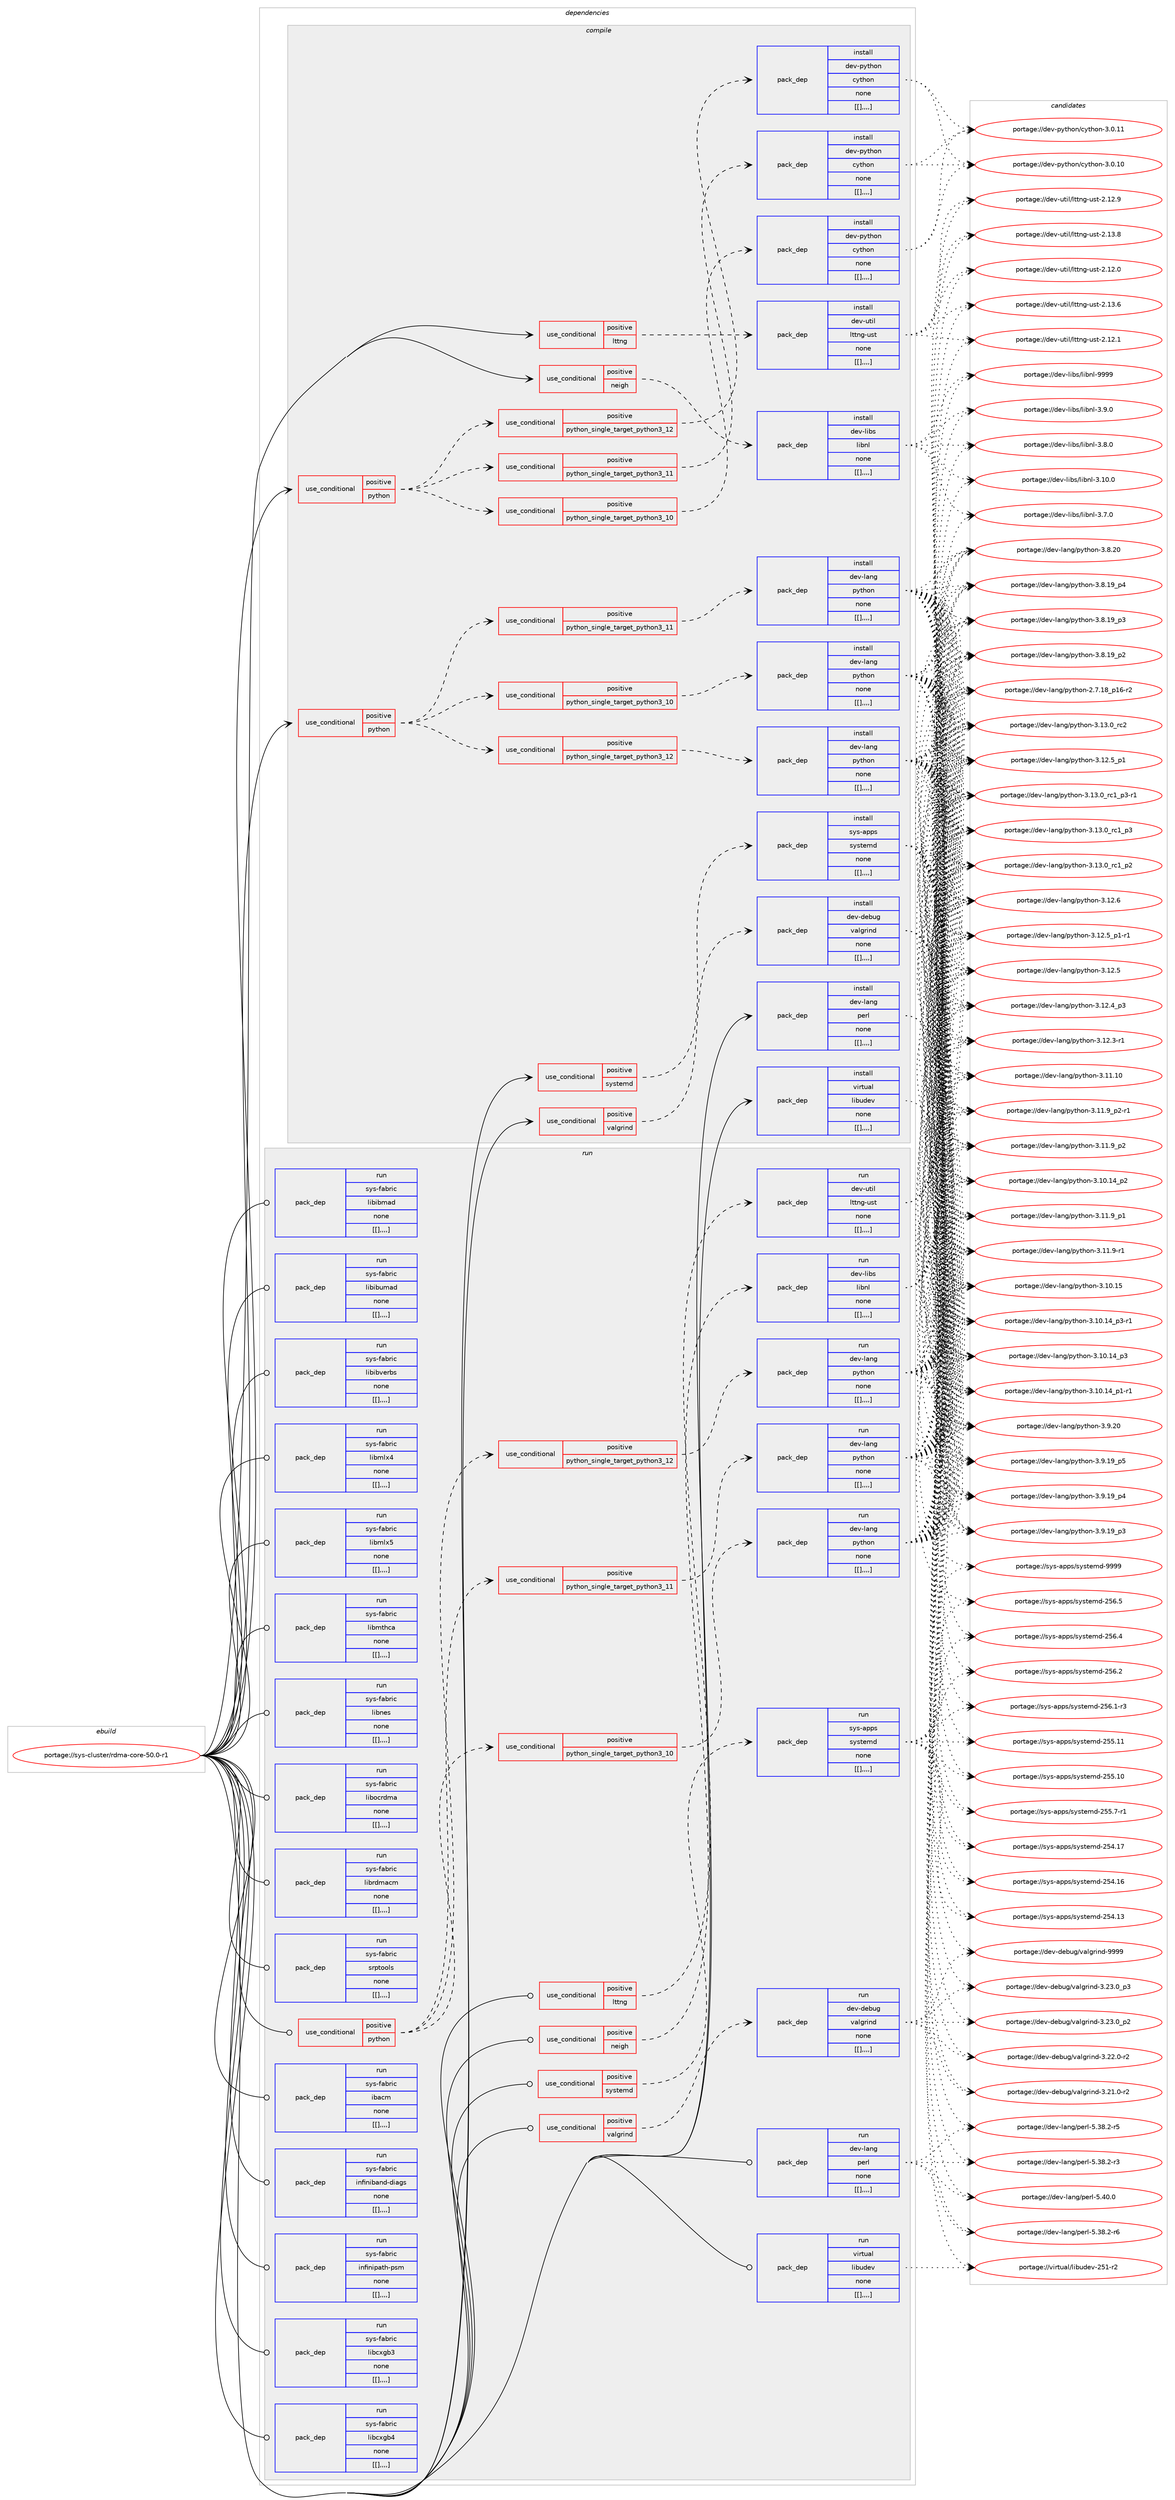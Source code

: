 digraph prolog {

# *************
# Graph options
# *************

newrank=true;
concentrate=true;
compound=true;
graph [rankdir=LR,fontname=Helvetica,fontsize=10,ranksep=1.5];#, ranksep=2.5, nodesep=0.2];
edge  [arrowhead=vee];
node  [fontname=Helvetica,fontsize=10];

# **********
# The ebuild
# **********

subgraph cluster_leftcol {
color=gray;
label=<<i>ebuild</i>>;
id [label="portage://sys-cluster/rdma-core-50.0-r1", color=red, width=4, href="../sys-cluster/rdma-core-50.0-r1.svg"];
}

# ****************
# The dependencies
# ****************

subgraph cluster_midcol {
color=gray;
label=<<i>dependencies</i>>;
subgraph cluster_compile {
fillcolor="#eeeeee";
style=filled;
label=<<i>compile</i>>;
subgraph cond119075 {
dependency449296 [label=<<TABLE BORDER="0" CELLBORDER="1" CELLSPACING="0" CELLPADDING="4"><TR><TD ROWSPAN="3" CELLPADDING="10">use_conditional</TD></TR><TR><TD>positive</TD></TR><TR><TD>lttng</TD></TR></TABLE>>, shape=none, color=red];
subgraph pack327142 {
dependency449297 [label=<<TABLE BORDER="0" CELLBORDER="1" CELLSPACING="0" CELLPADDING="4" WIDTH="220"><TR><TD ROWSPAN="6" CELLPADDING="30">pack_dep</TD></TR><TR><TD WIDTH="110">install</TD></TR><TR><TD>dev-util</TD></TR><TR><TD>lttng-ust</TD></TR><TR><TD>none</TD></TR><TR><TD>[[],,,,]</TD></TR></TABLE>>, shape=none, color=blue];
}
dependency449296:e -> dependency449297:w [weight=20,style="dashed",arrowhead="vee"];
}
id:e -> dependency449296:w [weight=20,style="solid",arrowhead="vee"];
subgraph cond119076 {
dependency449298 [label=<<TABLE BORDER="0" CELLBORDER="1" CELLSPACING="0" CELLPADDING="4"><TR><TD ROWSPAN="3" CELLPADDING="10">use_conditional</TD></TR><TR><TD>positive</TD></TR><TR><TD>neigh</TD></TR></TABLE>>, shape=none, color=red];
subgraph pack327143 {
dependency449299 [label=<<TABLE BORDER="0" CELLBORDER="1" CELLSPACING="0" CELLPADDING="4" WIDTH="220"><TR><TD ROWSPAN="6" CELLPADDING="30">pack_dep</TD></TR><TR><TD WIDTH="110">install</TD></TR><TR><TD>dev-libs</TD></TR><TR><TD>libnl</TD></TR><TR><TD>none</TD></TR><TR><TD>[[],,,,]</TD></TR></TABLE>>, shape=none, color=blue];
}
dependency449298:e -> dependency449299:w [weight=20,style="dashed",arrowhead="vee"];
}
id:e -> dependency449298:w [weight=20,style="solid",arrowhead="vee"];
subgraph cond119077 {
dependency449300 [label=<<TABLE BORDER="0" CELLBORDER="1" CELLSPACING="0" CELLPADDING="4"><TR><TD ROWSPAN="3" CELLPADDING="10">use_conditional</TD></TR><TR><TD>positive</TD></TR><TR><TD>python</TD></TR></TABLE>>, shape=none, color=red];
subgraph cond119078 {
dependency449301 [label=<<TABLE BORDER="0" CELLBORDER="1" CELLSPACING="0" CELLPADDING="4"><TR><TD ROWSPAN="3" CELLPADDING="10">use_conditional</TD></TR><TR><TD>positive</TD></TR><TR><TD>python_single_target_python3_10</TD></TR></TABLE>>, shape=none, color=red];
subgraph pack327144 {
dependency449302 [label=<<TABLE BORDER="0" CELLBORDER="1" CELLSPACING="0" CELLPADDING="4" WIDTH="220"><TR><TD ROWSPAN="6" CELLPADDING="30">pack_dep</TD></TR><TR><TD WIDTH="110">install</TD></TR><TR><TD>dev-lang</TD></TR><TR><TD>python</TD></TR><TR><TD>none</TD></TR><TR><TD>[[],,,,]</TD></TR></TABLE>>, shape=none, color=blue];
}
dependency449301:e -> dependency449302:w [weight=20,style="dashed",arrowhead="vee"];
}
dependency449300:e -> dependency449301:w [weight=20,style="dashed",arrowhead="vee"];
subgraph cond119079 {
dependency449303 [label=<<TABLE BORDER="0" CELLBORDER="1" CELLSPACING="0" CELLPADDING="4"><TR><TD ROWSPAN="3" CELLPADDING="10">use_conditional</TD></TR><TR><TD>positive</TD></TR><TR><TD>python_single_target_python3_11</TD></TR></TABLE>>, shape=none, color=red];
subgraph pack327145 {
dependency449304 [label=<<TABLE BORDER="0" CELLBORDER="1" CELLSPACING="0" CELLPADDING="4" WIDTH="220"><TR><TD ROWSPAN="6" CELLPADDING="30">pack_dep</TD></TR><TR><TD WIDTH="110">install</TD></TR><TR><TD>dev-lang</TD></TR><TR><TD>python</TD></TR><TR><TD>none</TD></TR><TR><TD>[[],,,,]</TD></TR></TABLE>>, shape=none, color=blue];
}
dependency449303:e -> dependency449304:w [weight=20,style="dashed",arrowhead="vee"];
}
dependency449300:e -> dependency449303:w [weight=20,style="dashed",arrowhead="vee"];
subgraph cond119080 {
dependency449305 [label=<<TABLE BORDER="0" CELLBORDER="1" CELLSPACING="0" CELLPADDING="4"><TR><TD ROWSPAN="3" CELLPADDING="10">use_conditional</TD></TR><TR><TD>positive</TD></TR><TR><TD>python_single_target_python3_12</TD></TR></TABLE>>, shape=none, color=red];
subgraph pack327146 {
dependency449306 [label=<<TABLE BORDER="0" CELLBORDER="1" CELLSPACING="0" CELLPADDING="4" WIDTH="220"><TR><TD ROWSPAN="6" CELLPADDING="30">pack_dep</TD></TR><TR><TD WIDTH="110">install</TD></TR><TR><TD>dev-lang</TD></TR><TR><TD>python</TD></TR><TR><TD>none</TD></TR><TR><TD>[[],,,,]</TD></TR></TABLE>>, shape=none, color=blue];
}
dependency449305:e -> dependency449306:w [weight=20,style="dashed",arrowhead="vee"];
}
dependency449300:e -> dependency449305:w [weight=20,style="dashed",arrowhead="vee"];
}
id:e -> dependency449300:w [weight=20,style="solid",arrowhead="vee"];
subgraph cond119081 {
dependency449307 [label=<<TABLE BORDER="0" CELLBORDER="1" CELLSPACING="0" CELLPADDING="4"><TR><TD ROWSPAN="3" CELLPADDING="10">use_conditional</TD></TR><TR><TD>positive</TD></TR><TR><TD>python</TD></TR></TABLE>>, shape=none, color=red];
subgraph cond119082 {
dependency449308 [label=<<TABLE BORDER="0" CELLBORDER="1" CELLSPACING="0" CELLPADDING="4"><TR><TD ROWSPAN="3" CELLPADDING="10">use_conditional</TD></TR><TR><TD>positive</TD></TR><TR><TD>python_single_target_python3_10</TD></TR></TABLE>>, shape=none, color=red];
subgraph pack327147 {
dependency449309 [label=<<TABLE BORDER="0" CELLBORDER="1" CELLSPACING="0" CELLPADDING="4" WIDTH="220"><TR><TD ROWSPAN="6" CELLPADDING="30">pack_dep</TD></TR><TR><TD WIDTH="110">install</TD></TR><TR><TD>dev-python</TD></TR><TR><TD>cython</TD></TR><TR><TD>none</TD></TR><TR><TD>[[],,,,]</TD></TR></TABLE>>, shape=none, color=blue];
}
dependency449308:e -> dependency449309:w [weight=20,style="dashed",arrowhead="vee"];
}
dependency449307:e -> dependency449308:w [weight=20,style="dashed",arrowhead="vee"];
subgraph cond119083 {
dependency449310 [label=<<TABLE BORDER="0" CELLBORDER="1" CELLSPACING="0" CELLPADDING="4"><TR><TD ROWSPAN="3" CELLPADDING="10">use_conditional</TD></TR><TR><TD>positive</TD></TR><TR><TD>python_single_target_python3_11</TD></TR></TABLE>>, shape=none, color=red];
subgraph pack327148 {
dependency449311 [label=<<TABLE BORDER="0" CELLBORDER="1" CELLSPACING="0" CELLPADDING="4" WIDTH="220"><TR><TD ROWSPAN="6" CELLPADDING="30">pack_dep</TD></TR><TR><TD WIDTH="110">install</TD></TR><TR><TD>dev-python</TD></TR><TR><TD>cython</TD></TR><TR><TD>none</TD></TR><TR><TD>[[],,,,]</TD></TR></TABLE>>, shape=none, color=blue];
}
dependency449310:e -> dependency449311:w [weight=20,style="dashed",arrowhead="vee"];
}
dependency449307:e -> dependency449310:w [weight=20,style="dashed",arrowhead="vee"];
subgraph cond119084 {
dependency449312 [label=<<TABLE BORDER="0" CELLBORDER="1" CELLSPACING="0" CELLPADDING="4"><TR><TD ROWSPAN="3" CELLPADDING="10">use_conditional</TD></TR><TR><TD>positive</TD></TR><TR><TD>python_single_target_python3_12</TD></TR></TABLE>>, shape=none, color=red];
subgraph pack327149 {
dependency449313 [label=<<TABLE BORDER="0" CELLBORDER="1" CELLSPACING="0" CELLPADDING="4" WIDTH="220"><TR><TD ROWSPAN="6" CELLPADDING="30">pack_dep</TD></TR><TR><TD WIDTH="110">install</TD></TR><TR><TD>dev-python</TD></TR><TR><TD>cython</TD></TR><TR><TD>none</TD></TR><TR><TD>[[],,,,]</TD></TR></TABLE>>, shape=none, color=blue];
}
dependency449312:e -> dependency449313:w [weight=20,style="dashed",arrowhead="vee"];
}
dependency449307:e -> dependency449312:w [weight=20,style="dashed",arrowhead="vee"];
}
id:e -> dependency449307:w [weight=20,style="solid",arrowhead="vee"];
subgraph cond119085 {
dependency449314 [label=<<TABLE BORDER="0" CELLBORDER="1" CELLSPACING="0" CELLPADDING="4"><TR><TD ROWSPAN="3" CELLPADDING="10">use_conditional</TD></TR><TR><TD>positive</TD></TR><TR><TD>systemd</TD></TR></TABLE>>, shape=none, color=red];
subgraph pack327150 {
dependency449315 [label=<<TABLE BORDER="0" CELLBORDER="1" CELLSPACING="0" CELLPADDING="4" WIDTH="220"><TR><TD ROWSPAN="6" CELLPADDING="30">pack_dep</TD></TR><TR><TD WIDTH="110">install</TD></TR><TR><TD>sys-apps</TD></TR><TR><TD>systemd</TD></TR><TR><TD>none</TD></TR><TR><TD>[[],,,,]</TD></TR></TABLE>>, shape=none, color=blue];
}
dependency449314:e -> dependency449315:w [weight=20,style="dashed",arrowhead="vee"];
}
id:e -> dependency449314:w [weight=20,style="solid",arrowhead="vee"];
subgraph cond119086 {
dependency449316 [label=<<TABLE BORDER="0" CELLBORDER="1" CELLSPACING="0" CELLPADDING="4"><TR><TD ROWSPAN="3" CELLPADDING="10">use_conditional</TD></TR><TR><TD>positive</TD></TR><TR><TD>valgrind</TD></TR></TABLE>>, shape=none, color=red];
subgraph pack327151 {
dependency449317 [label=<<TABLE BORDER="0" CELLBORDER="1" CELLSPACING="0" CELLPADDING="4" WIDTH="220"><TR><TD ROWSPAN="6" CELLPADDING="30">pack_dep</TD></TR><TR><TD WIDTH="110">install</TD></TR><TR><TD>dev-debug</TD></TR><TR><TD>valgrind</TD></TR><TR><TD>none</TD></TR><TR><TD>[[],,,,]</TD></TR></TABLE>>, shape=none, color=blue];
}
dependency449316:e -> dependency449317:w [weight=20,style="dashed",arrowhead="vee"];
}
id:e -> dependency449316:w [weight=20,style="solid",arrowhead="vee"];
subgraph pack327152 {
dependency449318 [label=<<TABLE BORDER="0" CELLBORDER="1" CELLSPACING="0" CELLPADDING="4" WIDTH="220"><TR><TD ROWSPAN="6" CELLPADDING="30">pack_dep</TD></TR><TR><TD WIDTH="110">install</TD></TR><TR><TD>dev-lang</TD></TR><TR><TD>perl</TD></TR><TR><TD>none</TD></TR><TR><TD>[[],,,,]</TD></TR></TABLE>>, shape=none, color=blue];
}
id:e -> dependency449318:w [weight=20,style="solid",arrowhead="vee"];
subgraph pack327153 {
dependency449319 [label=<<TABLE BORDER="0" CELLBORDER="1" CELLSPACING="0" CELLPADDING="4" WIDTH="220"><TR><TD ROWSPAN="6" CELLPADDING="30">pack_dep</TD></TR><TR><TD WIDTH="110">install</TD></TR><TR><TD>virtual</TD></TR><TR><TD>libudev</TD></TR><TR><TD>none</TD></TR><TR><TD>[[],,,,]</TD></TR></TABLE>>, shape=none, color=blue];
}
id:e -> dependency449319:w [weight=20,style="solid",arrowhead="vee"];
}
subgraph cluster_compileandrun {
fillcolor="#eeeeee";
style=filled;
label=<<i>compile and run</i>>;
}
subgraph cluster_run {
fillcolor="#eeeeee";
style=filled;
label=<<i>run</i>>;
subgraph cond119087 {
dependency449320 [label=<<TABLE BORDER="0" CELLBORDER="1" CELLSPACING="0" CELLPADDING="4"><TR><TD ROWSPAN="3" CELLPADDING="10">use_conditional</TD></TR><TR><TD>positive</TD></TR><TR><TD>lttng</TD></TR></TABLE>>, shape=none, color=red];
subgraph pack327154 {
dependency449321 [label=<<TABLE BORDER="0" CELLBORDER="1" CELLSPACING="0" CELLPADDING="4" WIDTH="220"><TR><TD ROWSPAN="6" CELLPADDING="30">pack_dep</TD></TR><TR><TD WIDTH="110">run</TD></TR><TR><TD>dev-util</TD></TR><TR><TD>lttng-ust</TD></TR><TR><TD>none</TD></TR><TR><TD>[[],,,,]</TD></TR></TABLE>>, shape=none, color=blue];
}
dependency449320:e -> dependency449321:w [weight=20,style="dashed",arrowhead="vee"];
}
id:e -> dependency449320:w [weight=20,style="solid",arrowhead="odot"];
subgraph cond119088 {
dependency449322 [label=<<TABLE BORDER="0" CELLBORDER="1" CELLSPACING="0" CELLPADDING="4"><TR><TD ROWSPAN="3" CELLPADDING="10">use_conditional</TD></TR><TR><TD>positive</TD></TR><TR><TD>neigh</TD></TR></TABLE>>, shape=none, color=red];
subgraph pack327155 {
dependency449323 [label=<<TABLE BORDER="0" CELLBORDER="1" CELLSPACING="0" CELLPADDING="4" WIDTH="220"><TR><TD ROWSPAN="6" CELLPADDING="30">pack_dep</TD></TR><TR><TD WIDTH="110">run</TD></TR><TR><TD>dev-libs</TD></TR><TR><TD>libnl</TD></TR><TR><TD>none</TD></TR><TR><TD>[[],,,,]</TD></TR></TABLE>>, shape=none, color=blue];
}
dependency449322:e -> dependency449323:w [weight=20,style="dashed",arrowhead="vee"];
}
id:e -> dependency449322:w [weight=20,style="solid",arrowhead="odot"];
subgraph cond119089 {
dependency449324 [label=<<TABLE BORDER="0" CELLBORDER="1" CELLSPACING="0" CELLPADDING="4"><TR><TD ROWSPAN="3" CELLPADDING="10">use_conditional</TD></TR><TR><TD>positive</TD></TR><TR><TD>python</TD></TR></TABLE>>, shape=none, color=red];
subgraph cond119090 {
dependency449325 [label=<<TABLE BORDER="0" CELLBORDER="1" CELLSPACING="0" CELLPADDING="4"><TR><TD ROWSPAN="3" CELLPADDING="10">use_conditional</TD></TR><TR><TD>positive</TD></TR><TR><TD>python_single_target_python3_10</TD></TR></TABLE>>, shape=none, color=red];
subgraph pack327156 {
dependency449326 [label=<<TABLE BORDER="0" CELLBORDER="1" CELLSPACING="0" CELLPADDING="4" WIDTH="220"><TR><TD ROWSPAN="6" CELLPADDING="30">pack_dep</TD></TR><TR><TD WIDTH="110">run</TD></TR><TR><TD>dev-lang</TD></TR><TR><TD>python</TD></TR><TR><TD>none</TD></TR><TR><TD>[[],,,,]</TD></TR></TABLE>>, shape=none, color=blue];
}
dependency449325:e -> dependency449326:w [weight=20,style="dashed",arrowhead="vee"];
}
dependency449324:e -> dependency449325:w [weight=20,style="dashed",arrowhead="vee"];
subgraph cond119091 {
dependency449327 [label=<<TABLE BORDER="0" CELLBORDER="1" CELLSPACING="0" CELLPADDING="4"><TR><TD ROWSPAN="3" CELLPADDING="10">use_conditional</TD></TR><TR><TD>positive</TD></TR><TR><TD>python_single_target_python3_11</TD></TR></TABLE>>, shape=none, color=red];
subgraph pack327157 {
dependency449328 [label=<<TABLE BORDER="0" CELLBORDER="1" CELLSPACING="0" CELLPADDING="4" WIDTH="220"><TR><TD ROWSPAN="6" CELLPADDING="30">pack_dep</TD></TR><TR><TD WIDTH="110">run</TD></TR><TR><TD>dev-lang</TD></TR><TR><TD>python</TD></TR><TR><TD>none</TD></TR><TR><TD>[[],,,,]</TD></TR></TABLE>>, shape=none, color=blue];
}
dependency449327:e -> dependency449328:w [weight=20,style="dashed",arrowhead="vee"];
}
dependency449324:e -> dependency449327:w [weight=20,style="dashed",arrowhead="vee"];
subgraph cond119092 {
dependency449329 [label=<<TABLE BORDER="0" CELLBORDER="1" CELLSPACING="0" CELLPADDING="4"><TR><TD ROWSPAN="3" CELLPADDING="10">use_conditional</TD></TR><TR><TD>positive</TD></TR><TR><TD>python_single_target_python3_12</TD></TR></TABLE>>, shape=none, color=red];
subgraph pack327158 {
dependency449330 [label=<<TABLE BORDER="0" CELLBORDER="1" CELLSPACING="0" CELLPADDING="4" WIDTH="220"><TR><TD ROWSPAN="6" CELLPADDING="30">pack_dep</TD></TR><TR><TD WIDTH="110">run</TD></TR><TR><TD>dev-lang</TD></TR><TR><TD>python</TD></TR><TR><TD>none</TD></TR><TR><TD>[[],,,,]</TD></TR></TABLE>>, shape=none, color=blue];
}
dependency449329:e -> dependency449330:w [weight=20,style="dashed",arrowhead="vee"];
}
dependency449324:e -> dependency449329:w [weight=20,style="dashed",arrowhead="vee"];
}
id:e -> dependency449324:w [weight=20,style="solid",arrowhead="odot"];
subgraph cond119093 {
dependency449331 [label=<<TABLE BORDER="0" CELLBORDER="1" CELLSPACING="0" CELLPADDING="4"><TR><TD ROWSPAN="3" CELLPADDING="10">use_conditional</TD></TR><TR><TD>positive</TD></TR><TR><TD>systemd</TD></TR></TABLE>>, shape=none, color=red];
subgraph pack327159 {
dependency449332 [label=<<TABLE BORDER="0" CELLBORDER="1" CELLSPACING="0" CELLPADDING="4" WIDTH="220"><TR><TD ROWSPAN="6" CELLPADDING="30">pack_dep</TD></TR><TR><TD WIDTH="110">run</TD></TR><TR><TD>sys-apps</TD></TR><TR><TD>systemd</TD></TR><TR><TD>none</TD></TR><TR><TD>[[],,,,]</TD></TR></TABLE>>, shape=none, color=blue];
}
dependency449331:e -> dependency449332:w [weight=20,style="dashed",arrowhead="vee"];
}
id:e -> dependency449331:w [weight=20,style="solid",arrowhead="odot"];
subgraph cond119094 {
dependency449333 [label=<<TABLE BORDER="0" CELLBORDER="1" CELLSPACING="0" CELLPADDING="4"><TR><TD ROWSPAN="3" CELLPADDING="10">use_conditional</TD></TR><TR><TD>positive</TD></TR><TR><TD>valgrind</TD></TR></TABLE>>, shape=none, color=red];
subgraph pack327160 {
dependency449334 [label=<<TABLE BORDER="0" CELLBORDER="1" CELLSPACING="0" CELLPADDING="4" WIDTH="220"><TR><TD ROWSPAN="6" CELLPADDING="30">pack_dep</TD></TR><TR><TD WIDTH="110">run</TD></TR><TR><TD>dev-debug</TD></TR><TR><TD>valgrind</TD></TR><TR><TD>none</TD></TR><TR><TD>[[],,,,]</TD></TR></TABLE>>, shape=none, color=blue];
}
dependency449333:e -> dependency449334:w [weight=20,style="dashed",arrowhead="vee"];
}
id:e -> dependency449333:w [weight=20,style="solid",arrowhead="odot"];
subgraph pack327161 {
dependency449335 [label=<<TABLE BORDER="0" CELLBORDER="1" CELLSPACING="0" CELLPADDING="4" WIDTH="220"><TR><TD ROWSPAN="6" CELLPADDING="30">pack_dep</TD></TR><TR><TD WIDTH="110">run</TD></TR><TR><TD>dev-lang</TD></TR><TR><TD>perl</TD></TR><TR><TD>none</TD></TR><TR><TD>[[],,,,]</TD></TR></TABLE>>, shape=none, color=blue];
}
id:e -> dependency449335:w [weight=20,style="solid",arrowhead="odot"];
subgraph pack327162 {
dependency449336 [label=<<TABLE BORDER="0" CELLBORDER="1" CELLSPACING="0" CELLPADDING="4" WIDTH="220"><TR><TD ROWSPAN="6" CELLPADDING="30">pack_dep</TD></TR><TR><TD WIDTH="110">run</TD></TR><TR><TD>virtual</TD></TR><TR><TD>libudev</TD></TR><TR><TD>none</TD></TR><TR><TD>[[],,,,]</TD></TR></TABLE>>, shape=none, color=blue];
}
id:e -> dependency449336:w [weight=20,style="solid",arrowhead="odot"];
subgraph pack327163 {
dependency449337 [label=<<TABLE BORDER="0" CELLBORDER="1" CELLSPACING="0" CELLPADDING="4" WIDTH="220"><TR><TD ROWSPAN="6" CELLPADDING="30">pack_dep</TD></TR><TR><TD WIDTH="110">run</TD></TR><TR><TD>sys-fabric</TD></TR><TR><TD>ibacm</TD></TR><TR><TD>none</TD></TR><TR><TD>[[],,,,]</TD></TR></TABLE>>, shape=none, color=blue];
}
id:e -> dependency449337:w [weight=20,style="solid",arrowhead="odot"];
subgraph pack327164 {
dependency449338 [label=<<TABLE BORDER="0" CELLBORDER="1" CELLSPACING="0" CELLPADDING="4" WIDTH="220"><TR><TD ROWSPAN="6" CELLPADDING="30">pack_dep</TD></TR><TR><TD WIDTH="110">run</TD></TR><TR><TD>sys-fabric</TD></TR><TR><TD>infiniband-diags</TD></TR><TR><TD>none</TD></TR><TR><TD>[[],,,,]</TD></TR></TABLE>>, shape=none, color=blue];
}
id:e -> dependency449338:w [weight=20,style="solid",arrowhead="odot"];
subgraph pack327165 {
dependency449339 [label=<<TABLE BORDER="0" CELLBORDER="1" CELLSPACING="0" CELLPADDING="4" WIDTH="220"><TR><TD ROWSPAN="6" CELLPADDING="30">pack_dep</TD></TR><TR><TD WIDTH="110">run</TD></TR><TR><TD>sys-fabric</TD></TR><TR><TD>infinipath-psm</TD></TR><TR><TD>none</TD></TR><TR><TD>[[],,,,]</TD></TR></TABLE>>, shape=none, color=blue];
}
id:e -> dependency449339:w [weight=20,style="solid",arrowhead="odot"];
subgraph pack327166 {
dependency449340 [label=<<TABLE BORDER="0" CELLBORDER="1" CELLSPACING="0" CELLPADDING="4" WIDTH="220"><TR><TD ROWSPAN="6" CELLPADDING="30">pack_dep</TD></TR><TR><TD WIDTH="110">run</TD></TR><TR><TD>sys-fabric</TD></TR><TR><TD>libcxgb3</TD></TR><TR><TD>none</TD></TR><TR><TD>[[],,,,]</TD></TR></TABLE>>, shape=none, color=blue];
}
id:e -> dependency449340:w [weight=20,style="solid",arrowhead="odot"];
subgraph pack327167 {
dependency449341 [label=<<TABLE BORDER="0" CELLBORDER="1" CELLSPACING="0" CELLPADDING="4" WIDTH="220"><TR><TD ROWSPAN="6" CELLPADDING="30">pack_dep</TD></TR><TR><TD WIDTH="110">run</TD></TR><TR><TD>sys-fabric</TD></TR><TR><TD>libcxgb4</TD></TR><TR><TD>none</TD></TR><TR><TD>[[],,,,]</TD></TR></TABLE>>, shape=none, color=blue];
}
id:e -> dependency449341:w [weight=20,style="solid",arrowhead="odot"];
subgraph pack327168 {
dependency449342 [label=<<TABLE BORDER="0" CELLBORDER="1" CELLSPACING="0" CELLPADDING="4" WIDTH="220"><TR><TD ROWSPAN="6" CELLPADDING="30">pack_dep</TD></TR><TR><TD WIDTH="110">run</TD></TR><TR><TD>sys-fabric</TD></TR><TR><TD>libibmad</TD></TR><TR><TD>none</TD></TR><TR><TD>[[],,,,]</TD></TR></TABLE>>, shape=none, color=blue];
}
id:e -> dependency449342:w [weight=20,style="solid",arrowhead="odot"];
subgraph pack327169 {
dependency449343 [label=<<TABLE BORDER="0" CELLBORDER="1" CELLSPACING="0" CELLPADDING="4" WIDTH="220"><TR><TD ROWSPAN="6" CELLPADDING="30">pack_dep</TD></TR><TR><TD WIDTH="110">run</TD></TR><TR><TD>sys-fabric</TD></TR><TR><TD>libibumad</TD></TR><TR><TD>none</TD></TR><TR><TD>[[],,,,]</TD></TR></TABLE>>, shape=none, color=blue];
}
id:e -> dependency449343:w [weight=20,style="solid",arrowhead="odot"];
subgraph pack327170 {
dependency449344 [label=<<TABLE BORDER="0" CELLBORDER="1" CELLSPACING="0" CELLPADDING="4" WIDTH="220"><TR><TD ROWSPAN="6" CELLPADDING="30">pack_dep</TD></TR><TR><TD WIDTH="110">run</TD></TR><TR><TD>sys-fabric</TD></TR><TR><TD>libibverbs</TD></TR><TR><TD>none</TD></TR><TR><TD>[[],,,,]</TD></TR></TABLE>>, shape=none, color=blue];
}
id:e -> dependency449344:w [weight=20,style="solid",arrowhead="odot"];
subgraph pack327171 {
dependency449345 [label=<<TABLE BORDER="0" CELLBORDER="1" CELLSPACING="0" CELLPADDING="4" WIDTH="220"><TR><TD ROWSPAN="6" CELLPADDING="30">pack_dep</TD></TR><TR><TD WIDTH="110">run</TD></TR><TR><TD>sys-fabric</TD></TR><TR><TD>libmlx4</TD></TR><TR><TD>none</TD></TR><TR><TD>[[],,,,]</TD></TR></TABLE>>, shape=none, color=blue];
}
id:e -> dependency449345:w [weight=20,style="solid",arrowhead="odot"];
subgraph pack327172 {
dependency449346 [label=<<TABLE BORDER="0" CELLBORDER="1" CELLSPACING="0" CELLPADDING="4" WIDTH="220"><TR><TD ROWSPAN="6" CELLPADDING="30">pack_dep</TD></TR><TR><TD WIDTH="110">run</TD></TR><TR><TD>sys-fabric</TD></TR><TR><TD>libmlx5</TD></TR><TR><TD>none</TD></TR><TR><TD>[[],,,,]</TD></TR></TABLE>>, shape=none, color=blue];
}
id:e -> dependency449346:w [weight=20,style="solid",arrowhead="odot"];
subgraph pack327173 {
dependency449347 [label=<<TABLE BORDER="0" CELLBORDER="1" CELLSPACING="0" CELLPADDING="4" WIDTH="220"><TR><TD ROWSPAN="6" CELLPADDING="30">pack_dep</TD></TR><TR><TD WIDTH="110">run</TD></TR><TR><TD>sys-fabric</TD></TR><TR><TD>libmthca</TD></TR><TR><TD>none</TD></TR><TR><TD>[[],,,,]</TD></TR></TABLE>>, shape=none, color=blue];
}
id:e -> dependency449347:w [weight=20,style="solid",arrowhead="odot"];
subgraph pack327174 {
dependency449348 [label=<<TABLE BORDER="0" CELLBORDER="1" CELLSPACING="0" CELLPADDING="4" WIDTH="220"><TR><TD ROWSPAN="6" CELLPADDING="30">pack_dep</TD></TR><TR><TD WIDTH="110">run</TD></TR><TR><TD>sys-fabric</TD></TR><TR><TD>libnes</TD></TR><TR><TD>none</TD></TR><TR><TD>[[],,,,]</TD></TR></TABLE>>, shape=none, color=blue];
}
id:e -> dependency449348:w [weight=20,style="solid",arrowhead="odot"];
subgraph pack327175 {
dependency449349 [label=<<TABLE BORDER="0" CELLBORDER="1" CELLSPACING="0" CELLPADDING="4" WIDTH="220"><TR><TD ROWSPAN="6" CELLPADDING="30">pack_dep</TD></TR><TR><TD WIDTH="110">run</TD></TR><TR><TD>sys-fabric</TD></TR><TR><TD>libocrdma</TD></TR><TR><TD>none</TD></TR><TR><TD>[[],,,,]</TD></TR></TABLE>>, shape=none, color=blue];
}
id:e -> dependency449349:w [weight=20,style="solid",arrowhead="odot"];
subgraph pack327176 {
dependency449350 [label=<<TABLE BORDER="0" CELLBORDER="1" CELLSPACING="0" CELLPADDING="4" WIDTH="220"><TR><TD ROWSPAN="6" CELLPADDING="30">pack_dep</TD></TR><TR><TD WIDTH="110">run</TD></TR><TR><TD>sys-fabric</TD></TR><TR><TD>librdmacm</TD></TR><TR><TD>none</TD></TR><TR><TD>[[],,,,]</TD></TR></TABLE>>, shape=none, color=blue];
}
id:e -> dependency449350:w [weight=20,style="solid",arrowhead="odot"];
subgraph pack327177 {
dependency449351 [label=<<TABLE BORDER="0" CELLBORDER="1" CELLSPACING="0" CELLPADDING="4" WIDTH="220"><TR><TD ROWSPAN="6" CELLPADDING="30">pack_dep</TD></TR><TR><TD WIDTH="110">run</TD></TR><TR><TD>sys-fabric</TD></TR><TR><TD>srptools</TD></TR><TR><TD>none</TD></TR><TR><TD>[[],,,,]</TD></TR></TABLE>>, shape=none, color=blue];
}
id:e -> dependency449351:w [weight=20,style="solid",arrowhead="odot"];
}
}

# **************
# The candidates
# **************

subgraph cluster_choices {
rank=same;
color=gray;
label=<<i>candidates</i>>;

subgraph choice327142 {
color=black;
nodesep=1;
choice10010111845117116105108471081161161101034511711511645504649514656 [label="portage://dev-util/lttng-ust-2.13.8", color=red, width=4,href="../dev-util/lttng-ust-2.13.8.svg"];
choice10010111845117116105108471081161161101034511711511645504649514654 [label="portage://dev-util/lttng-ust-2.13.6", color=red, width=4,href="../dev-util/lttng-ust-2.13.6.svg"];
choice10010111845117116105108471081161161101034511711511645504649504657 [label="portage://dev-util/lttng-ust-2.12.9", color=red, width=4,href="../dev-util/lttng-ust-2.12.9.svg"];
choice10010111845117116105108471081161161101034511711511645504649504649 [label="portage://dev-util/lttng-ust-2.12.1", color=red, width=4,href="../dev-util/lttng-ust-2.12.1.svg"];
choice10010111845117116105108471081161161101034511711511645504649504648 [label="portage://dev-util/lttng-ust-2.12.0", color=red, width=4,href="../dev-util/lttng-ust-2.12.0.svg"];
dependency449297:e -> choice10010111845117116105108471081161161101034511711511645504649514656:w [style=dotted,weight="100"];
dependency449297:e -> choice10010111845117116105108471081161161101034511711511645504649514654:w [style=dotted,weight="100"];
dependency449297:e -> choice10010111845117116105108471081161161101034511711511645504649504657:w [style=dotted,weight="100"];
dependency449297:e -> choice10010111845117116105108471081161161101034511711511645504649504649:w [style=dotted,weight="100"];
dependency449297:e -> choice10010111845117116105108471081161161101034511711511645504649504648:w [style=dotted,weight="100"];
}
subgraph choice327143 {
color=black;
nodesep=1;
choice100101118451081059811547108105981101084557575757 [label="portage://dev-libs/libnl-9999", color=red, width=4,href="../dev-libs/libnl-9999.svg"];
choice1001011184510810598115471081059811010845514649484648 [label="portage://dev-libs/libnl-3.10.0", color=red, width=4,href="../dev-libs/libnl-3.10.0.svg"];
choice10010111845108105981154710810598110108455146574648 [label="portage://dev-libs/libnl-3.9.0", color=red, width=4,href="../dev-libs/libnl-3.9.0.svg"];
choice10010111845108105981154710810598110108455146564648 [label="portage://dev-libs/libnl-3.8.0", color=red, width=4,href="../dev-libs/libnl-3.8.0.svg"];
choice10010111845108105981154710810598110108455146554648 [label="portage://dev-libs/libnl-3.7.0", color=red, width=4,href="../dev-libs/libnl-3.7.0.svg"];
dependency449299:e -> choice100101118451081059811547108105981101084557575757:w [style=dotted,weight="100"];
dependency449299:e -> choice1001011184510810598115471081059811010845514649484648:w [style=dotted,weight="100"];
dependency449299:e -> choice10010111845108105981154710810598110108455146574648:w [style=dotted,weight="100"];
dependency449299:e -> choice10010111845108105981154710810598110108455146564648:w [style=dotted,weight="100"];
dependency449299:e -> choice10010111845108105981154710810598110108455146554648:w [style=dotted,weight="100"];
}
subgraph choice327144 {
color=black;
nodesep=1;
choice10010111845108971101034711212111610411111045514649514648951149950 [label="portage://dev-lang/python-3.13.0_rc2", color=red, width=4,href="../dev-lang/python-3.13.0_rc2.svg"];
choice1001011184510897110103471121211161041111104551464951464895114994995112514511449 [label="portage://dev-lang/python-3.13.0_rc1_p3-r1", color=red, width=4,href="../dev-lang/python-3.13.0_rc1_p3-r1.svg"];
choice100101118451089711010347112121116104111110455146495146489511499499511251 [label="portage://dev-lang/python-3.13.0_rc1_p3", color=red, width=4,href="../dev-lang/python-3.13.0_rc1_p3.svg"];
choice100101118451089711010347112121116104111110455146495146489511499499511250 [label="portage://dev-lang/python-3.13.0_rc1_p2", color=red, width=4,href="../dev-lang/python-3.13.0_rc1_p2.svg"];
choice10010111845108971101034711212111610411111045514649504654 [label="portage://dev-lang/python-3.12.6", color=red, width=4,href="../dev-lang/python-3.12.6.svg"];
choice1001011184510897110103471121211161041111104551464950465395112494511449 [label="portage://dev-lang/python-3.12.5_p1-r1", color=red, width=4,href="../dev-lang/python-3.12.5_p1-r1.svg"];
choice100101118451089711010347112121116104111110455146495046539511249 [label="portage://dev-lang/python-3.12.5_p1", color=red, width=4,href="../dev-lang/python-3.12.5_p1.svg"];
choice10010111845108971101034711212111610411111045514649504653 [label="portage://dev-lang/python-3.12.5", color=red, width=4,href="../dev-lang/python-3.12.5.svg"];
choice100101118451089711010347112121116104111110455146495046529511251 [label="portage://dev-lang/python-3.12.4_p3", color=red, width=4,href="../dev-lang/python-3.12.4_p3.svg"];
choice100101118451089711010347112121116104111110455146495046514511449 [label="portage://dev-lang/python-3.12.3-r1", color=red, width=4,href="../dev-lang/python-3.12.3-r1.svg"];
choice1001011184510897110103471121211161041111104551464949464948 [label="portage://dev-lang/python-3.11.10", color=red, width=4,href="../dev-lang/python-3.11.10.svg"];
choice1001011184510897110103471121211161041111104551464949465795112504511449 [label="portage://dev-lang/python-3.11.9_p2-r1", color=red, width=4,href="../dev-lang/python-3.11.9_p2-r1.svg"];
choice100101118451089711010347112121116104111110455146494946579511250 [label="portage://dev-lang/python-3.11.9_p2", color=red, width=4,href="../dev-lang/python-3.11.9_p2.svg"];
choice100101118451089711010347112121116104111110455146494946579511249 [label="portage://dev-lang/python-3.11.9_p1", color=red, width=4,href="../dev-lang/python-3.11.9_p1.svg"];
choice100101118451089711010347112121116104111110455146494946574511449 [label="portage://dev-lang/python-3.11.9-r1", color=red, width=4,href="../dev-lang/python-3.11.9-r1.svg"];
choice1001011184510897110103471121211161041111104551464948464953 [label="portage://dev-lang/python-3.10.15", color=red, width=4,href="../dev-lang/python-3.10.15.svg"];
choice100101118451089711010347112121116104111110455146494846495295112514511449 [label="portage://dev-lang/python-3.10.14_p3-r1", color=red, width=4,href="../dev-lang/python-3.10.14_p3-r1.svg"];
choice10010111845108971101034711212111610411111045514649484649529511251 [label="portage://dev-lang/python-3.10.14_p3", color=red, width=4,href="../dev-lang/python-3.10.14_p3.svg"];
choice10010111845108971101034711212111610411111045514649484649529511250 [label="portage://dev-lang/python-3.10.14_p2", color=red, width=4,href="../dev-lang/python-3.10.14_p2.svg"];
choice100101118451089711010347112121116104111110455146494846495295112494511449 [label="portage://dev-lang/python-3.10.14_p1-r1", color=red, width=4,href="../dev-lang/python-3.10.14_p1-r1.svg"];
choice10010111845108971101034711212111610411111045514657465048 [label="portage://dev-lang/python-3.9.20", color=red, width=4,href="../dev-lang/python-3.9.20.svg"];
choice100101118451089711010347112121116104111110455146574649579511253 [label="portage://dev-lang/python-3.9.19_p5", color=red, width=4,href="../dev-lang/python-3.9.19_p5.svg"];
choice100101118451089711010347112121116104111110455146574649579511252 [label="portage://dev-lang/python-3.9.19_p4", color=red, width=4,href="../dev-lang/python-3.9.19_p4.svg"];
choice100101118451089711010347112121116104111110455146574649579511251 [label="portage://dev-lang/python-3.9.19_p3", color=red, width=4,href="../dev-lang/python-3.9.19_p3.svg"];
choice10010111845108971101034711212111610411111045514656465048 [label="portage://dev-lang/python-3.8.20", color=red, width=4,href="../dev-lang/python-3.8.20.svg"];
choice100101118451089711010347112121116104111110455146564649579511252 [label="portage://dev-lang/python-3.8.19_p4", color=red, width=4,href="../dev-lang/python-3.8.19_p4.svg"];
choice100101118451089711010347112121116104111110455146564649579511251 [label="portage://dev-lang/python-3.8.19_p3", color=red, width=4,href="../dev-lang/python-3.8.19_p3.svg"];
choice100101118451089711010347112121116104111110455146564649579511250 [label="portage://dev-lang/python-3.8.19_p2", color=red, width=4,href="../dev-lang/python-3.8.19_p2.svg"];
choice100101118451089711010347112121116104111110455046554649569511249544511450 [label="portage://dev-lang/python-2.7.18_p16-r2", color=red, width=4,href="../dev-lang/python-2.7.18_p16-r2.svg"];
dependency449302:e -> choice10010111845108971101034711212111610411111045514649514648951149950:w [style=dotted,weight="100"];
dependency449302:e -> choice1001011184510897110103471121211161041111104551464951464895114994995112514511449:w [style=dotted,weight="100"];
dependency449302:e -> choice100101118451089711010347112121116104111110455146495146489511499499511251:w [style=dotted,weight="100"];
dependency449302:e -> choice100101118451089711010347112121116104111110455146495146489511499499511250:w [style=dotted,weight="100"];
dependency449302:e -> choice10010111845108971101034711212111610411111045514649504654:w [style=dotted,weight="100"];
dependency449302:e -> choice1001011184510897110103471121211161041111104551464950465395112494511449:w [style=dotted,weight="100"];
dependency449302:e -> choice100101118451089711010347112121116104111110455146495046539511249:w [style=dotted,weight="100"];
dependency449302:e -> choice10010111845108971101034711212111610411111045514649504653:w [style=dotted,weight="100"];
dependency449302:e -> choice100101118451089711010347112121116104111110455146495046529511251:w [style=dotted,weight="100"];
dependency449302:e -> choice100101118451089711010347112121116104111110455146495046514511449:w [style=dotted,weight="100"];
dependency449302:e -> choice1001011184510897110103471121211161041111104551464949464948:w [style=dotted,weight="100"];
dependency449302:e -> choice1001011184510897110103471121211161041111104551464949465795112504511449:w [style=dotted,weight="100"];
dependency449302:e -> choice100101118451089711010347112121116104111110455146494946579511250:w [style=dotted,weight="100"];
dependency449302:e -> choice100101118451089711010347112121116104111110455146494946579511249:w [style=dotted,weight="100"];
dependency449302:e -> choice100101118451089711010347112121116104111110455146494946574511449:w [style=dotted,weight="100"];
dependency449302:e -> choice1001011184510897110103471121211161041111104551464948464953:w [style=dotted,weight="100"];
dependency449302:e -> choice100101118451089711010347112121116104111110455146494846495295112514511449:w [style=dotted,weight="100"];
dependency449302:e -> choice10010111845108971101034711212111610411111045514649484649529511251:w [style=dotted,weight="100"];
dependency449302:e -> choice10010111845108971101034711212111610411111045514649484649529511250:w [style=dotted,weight="100"];
dependency449302:e -> choice100101118451089711010347112121116104111110455146494846495295112494511449:w [style=dotted,weight="100"];
dependency449302:e -> choice10010111845108971101034711212111610411111045514657465048:w [style=dotted,weight="100"];
dependency449302:e -> choice100101118451089711010347112121116104111110455146574649579511253:w [style=dotted,weight="100"];
dependency449302:e -> choice100101118451089711010347112121116104111110455146574649579511252:w [style=dotted,weight="100"];
dependency449302:e -> choice100101118451089711010347112121116104111110455146574649579511251:w [style=dotted,weight="100"];
dependency449302:e -> choice10010111845108971101034711212111610411111045514656465048:w [style=dotted,weight="100"];
dependency449302:e -> choice100101118451089711010347112121116104111110455146564649579511252:w [style=dotted,weight="100"];
dependency449302:e -> choice100101118451089711010347112121116104111110455146564649579511251:w [style=dotted,weight="100"];
dependency449302:e -> choice100101118451089711010347112121116104111110455146564649579511250:w [style=dotted,weight="100"];
dependency449302:e -> choice100101118451089711010347112121116104111110455046554649569511249544511450:w [style=dotted,weight="100"];
}
subgraph choice327145 {
color=black;
nodesep=1;
choice10010111845108971101034711212111610411111045514649514648951149950 [label="portage://dev-lang/python-3.13.0_rc2", color=red, width=4,href="../dev-lang/python-3.13.0_rc2.svg"];
choice1001011184510897110103471121211161041111104551464951464895114994995112514511449 [label="portage://dev-lang/python-3.13.0_rc1_p3-r1", color=red, width=4,href="../dev-lang/python-3.13.0_rc1_p3-r1.svg"];
choice100101118451089711010347112121116104111110455146495146489511499499511251 [label="portage://dev-lang/python-3.13.0_rc1_p3", color=red, width=4,href="../dev-lang/python-3.13.0_rc1_p3.svg"];
choice100101118451089711010347112121116104111110455146495146489511499499511250 [label="portage://dev-lang/python-3.13.0_rc1_p2", color=red, width=4,href="../dev-lang/python-3.13.0_rc1_p2.svg"];
choice10010111845108971101034711212111610411111045514649504654 [label="portage://dev-lang/python-3.12.6", color=red, width=4,href="../dev-lang/python-3.12.6.svg"];
choice1001011184510897110103471121211161041111104551464950465395112494511449 [label="portage://dev-lang/python-3.12.5_p1-r1", color=red, width=4,href="../dev-lang/python-3.12.5_p1-r1.svg"];
choice100101118451089711010347112121116104111110455146495046539511249 [label="portage://dev-lang/python-3.12.5_p1", color=red, width=4,href="../dev-lang/python-3.12.5_p1.svg"];
choice10010111845108971101034711212111610411111045514649504653 [label="portage://dev-lang/python-3.12.5", color=red, width=4,href="../dev-lang/python-3.12.5.svg"];
choice100101118451089711010347112121116104111110455146495046529511251 [label="portage://dev-lang/python-3.12.4_p3", color=red, width=4,href="../dev-lang/python-3.12.4_p3.svg"];
choice100101118451089711010347112121116104111110455146495046514511449 [label="portage://dev-lang/python-3.12.3-r1", color=red, width=4,href="../dev-lang/python-3.12.3-r1.svg"];
choice1001011184510897110103471121211161041111104551464949464948 [label="portage://dev-lang/python-3.11.10", color=red, width=4,href="../dev-lang/python-3.11.10.svg"];
choice1001011184510897110103471121211161041111104551464949465795112504511449 [label="portage://dev-lang/python-3.11.9_p2-r1", color=red, width=4,href="../dev-lang/python-3.11.9_p2-r1.svg"];
choice100101118451089711010347112121116104111110455146494946579511250 [label="portage://dev-lang/python-3.11.9_p2", color=red, width=4,href="../dev-lang/python-3.11.9_p2.svg"];
choice100101118451089711010347112121116104111110455146494946579511249 [label="portage://dev-lang/python-3.11.9_p1", color=red, width=4,href="../dev-lang/python-3.11.9_p1.svg"];
choice100101118451089711010347112121116104111110455146494946574511449 [label="portage://dev-lang/python-3.11.9-r1", color=red, width=4,href="../dev-lang/python-3.11.9-r1.svg"];
choice1001011184510897110103471121211161041111104551464948464953 [label="portage://dev-lang/python-3.10.15", color=red, width=4,href="../dev-lang/python-3.10.15.svg"];
choice100101118451089711010347112121116104111110455146494846495295112514511449 [label="portage://dev-lang/python-3.10.14_p3-r1", color=red, width=4,href="../dev-lang/python-3.10.14_p3-r1.svg"];
choice10010111845108971101034711212111610411111045514649484649529511251 [label="portage://dev-lang/python-3.10.14_p3", color=red, width=4,href="../dev-lang/python-3.10.14_p3.svg"];
choice10010111845108971101034711212111610411111045514649484649529511250 [label="portage://dev-lang/python-3.10.14_p2", color=red, width=4,href="../dev-lang/python-3.10.14_p2.svg"];
choice100101118451089711010347112121116104111110455146494846495295112494511449 [label="portage://dev-lang/python-3.10.14_p1-r1", color=red, width=4,href="../dev-lang/python-3.10.14_p1-r1.svg"];
choice10010111845108971101034711212111610411111045514657465048 [label="portage://dev-lang/python-3.9.20", color=red, width=4,href="../dev-lang/python-3.9.20.svg"];
choice100101118451089711010347112121116104111110455146574649579511253 [label="portage://dev-lang/python-3.9.19_p5", color=red, width=4,href="../dev-lang/python-3.9.19_p5.svg"];
choice100101118451089711010347112121116104111110455146574649579511252 [label="portage://dev-lang/python-3.9.19_p4", color=red, width=4,href="../dev-lang/python-3.9.19_p4.svg"];
choice100101118451089711010347112121116104111110455146574649579511251 [label="portage://dev-lang/python-3.9.19_p3", color=red, width=4,href="../dev-lang/python-3.9.19_p3.svg"];
choice10010111845108971101034711212111610411111045514656465048 [label="portage://dev-lang/python-3.8.20", color=red, width=4,href="../dev-lang/python-3.8.20.svg"];
choice100101118451089711010347112121116104111110455146564649579511252 [label="portage://dev-lang/python-3.8.19_p4", color=red, width=4,href="../dev-lang/python-3.8.19_p4.svg"];
choice100101118451089711010347112121116104111110455146564649579511251 [label="portage://dev-lang/python-3.8.19_p3", color=red, width=4,href="../dev-lang/python-3.8.19_p3.svg"];
choice100101118451089711010347112121116104111110455146564649579511250 [label="portage://dev-lang/python-3.8.19_p2", color=red, width=4,href="../dev-lang/python-3.8.19_p2.svg"];
choice100101118451089711010347112121116104111110455046554649569511249544511450 [label="portage://dev-lang/python-2.7.18_p16-r2", color=red, width=4,href="../dev-lang/python-2.7.18_p16-r2.svg"];
dependency449304:e -> choice10010111845108971101034711212111610411111045514649514648951149950:w [style=dotted,weight="100"];
dependency449304:e -> choice1001011184510897110103471121211161041111104551464951464895114994995112514511449:w [style=dotted,weight="100"];
dependency449304:e -> choice100101118451089711010347112121116104111110455146495146489511499499511251:w [style=dotted,weight="100"];
dependency449304:e -> choice100101118451089711010347112121116104111110455146495146489511499499511250:w [style=dotted,weight="100"];
dependency449304:e -> choice10010111845108971101034711212111610411111045514649504654:w [style=dotted,weight="100"];
dependency449304:e -> choice1001011184510897110103471121211161041111104551464950465395112494511449:w [style=dotted,weight="100"];
dependency449304:e -> choice100101118451089711010347112121116104111110455146495046539511249:w [style=dotted,weight="100"];
dependency449304:e -> choice10010111845108971101034711212111610411111045514649504653:w [style=dotted,weight="100"];
dependency449304:e -> choice100101118451089711010347112121116104111110455146495046529511251:w [style=dotted,weight="100"];
dependency449304:e -> choice100101118451089711010347112121116104111110455146495046514511449:w [style=dotted,weight="100"];
dependency449304:e -> choice1001011184510897110103471121211161041111104551464949464948:w [style=dotted,weight="100"];
dependency449304:e -> choice1001011184510897110103471121211161041111104551464949465795112504511449:w [style=dotted,weight="100"];
dependency449304:e -> choice100101118451089711010347112121116104111110455146494946579511250:w [style=dotted,weight="100"];
dependency449304:e -> choice100101118451089711010347112121116104111110455146494946579511249:w [style=dotted,weight="100"];
dependency449304:e -> choice100101118451089711010347112121116104111110455146494946574511449:w [style=dotted,weight="100"];
dependency449304:e -> choice1001011184510897110103471121211161041111104551464948464953:w [style=dotted,weight="100"];
dependency449304:e -> choice100101118451089711010347112121116104111110455146494846495295112514511449:w [style=dotted,weight="100"];
dependency449304:e -> choice10010111845108971101034711212111610411111045514649484649529511251:w [style=dotted,weight="100"];
dependency449304:e -> choice10010111845108971101034711212111610411111045514649484649529511250:w [style=dotted,weight="100"];
dependency449304:e -> choice100101118451089711010347112121116104111110455146494846495295112494511449:w [style=dotted,weight="100"];
dependency449304:e -> choice10010111845108971101034711212111610411111045514657465048:w [style=dotted,weight="100"];
dependency449304:e -> choice100101118451089711010347112121116104111110455146574649579511253:w [style=dotted,weight="100"];
dependency449304:e -> choice100101118451089711010347112121116104111110455146574649579511252:w [style=dotted,weight="100"];
dependency449304:e -> choice100101118451089711010347112121116104111110455146574649579511251:w [style=dotted,weight="100"];
dependency449304:e -> choice10010111845108971101034711212111610411111045514656465048:w [style=dotted,weight="100"];
dependency449304:e -> choice100101118451089711010347112121116104111110455146564649579511252:w [style=dotted,weight="100"];
dependency449304:e -> choice100101118451089711010347112121116104111110455146564649579511251:w [style=dotted,weight="100"];
dependency449304:e -> choice100101118451089711010347112121116104111110455146564649579511250:w [style=dotted,weight="100"];
dependency449304:e -> choice100101118451089711010347112121116104111110455046554649569511249544511450:w [style=dotted,weight="100"];
}
subgraph choice327146 {
color=black;
nodesep=1;
choice10010111845108971101034711212111610411111045514649514648951149950 [label="portage://dev-lang/python-3.13.0_rc2", color=red, width=4,href="../dev-lang/python-3.13.0_rc2.svg"];
choice1001011184510897110103471121211161041111104551464951464895114994995112514511449 [label="portage://dev-lang/python-3.13.0_rc1_p3-r1", color=red, width=4,href="../dev-lang/python-3.13.0_rc1_p3-r1.svg"];
choice100101118451089711010347112121116104111110455146495146489511499499511251 [label="portage://dev-lang/python-3.13.0_rc1_p3", color=red, width=4,href="../dev-lang/python-3.13.0_rc1_p3.svg"];
choice100101118451089711010347112121116104111110455146495146489511499499511250 [label="portage://dev-lang/python-3.13.0_rc1_p2", color=red, width=4,href="../dev-lang/python-3.13.0_rc1_p2.svg"];
choice10010111845108971101034711212111610411111045514649504654 [label="portage://dev-lang/python-3.12.6", color=red, width=4,href="../dev-lang/python-3.12.6.svg"];
choice1001011184510897110103471121211161041111104551464950465395112494511449 [label="portage://dev-lang/python-3.12.5_p1-r1", color=red, width=4,href="../dev-lang/python-3.12.5_p1-r1.svg"];
choice100101118451089711010347112121116104111110455146495046539511249 [label="portage://dev-lang/python-3.12.5_p1", color=red, width=4,href="../dev-lang/python-3.12.5_p1.svg"];
choice10010111845108971101034711212111610411111045514649504653 [label="portage://dev-lang/python-3.12.5", color=red, width=4,href="../dev-lang/python-3.12.5.svg"];
choice100101118451089711010347112121116104111110455146495046529511251 [label="portage://dev-lang/python-3.12.4_p3", color=red, width=4,href="../dev-lang/python-3.12.4_p3.svg"];
choice100101118451089711010347112121116104111110455146495046514511449 [label="portage://dev-lang/python-3.12.3-r1", color=red, width=4,href="../dev-lang/python-3.12.3-r1.svg"];
choice1001011184510897110103471121211161041111104551464949464948 [label="portage://dev-lang/python-3.11.10", color=red, width=4,href="../dev-lang/python-3.11.10.svg"];
choice1001011184510897110103471121211161041111104551464949465795112504511449 [label="portage://dev-lang/python-3.11.9_p2-r1", color=red, width=4,href="../dev-lang/python-3.11.9_p2-r1.svg"];
choice100101118451089711010347112121116104111110455146494946579511250 [label="portage://dev-lang/python-3.11.9_p2", color=red, width=4,href="../dev-lang/python-3.11.9_p2.svg"];
choice100101118451089711010347112121116104111110455146494946579511249 [label="portage://dev-lang/python-3.11.9_p1", color=red, width=4,href="../dev-lang/python-3.11.9_p1.svg"];
choice100101118451089711010347112121116104111110455146494946574511449 [label="portage://dev-lang/python-3.11.9-r1", color=red, width=4,href="../dev-lang/python-3.11.9-r1.svg"];
choice1001011184510897110103471121211161041111104551464948464953 [label="portage://dev-lang/python-3.10.15", color=red, width=4,href="../dev-lang/python-3.10.15.svg"];
choice100101118451089711010347112121116104111110455146494846495295112514511449 [label="portage://dev-lang/python-3.10.14_p3-r1", color=red, width=4,href="../dev-lang/python-3.10.14_p3-r1.svg"];
choice10010111845108971101034711212111610411111045514649484649529511251 [label="portage://dev-lang/python-3.10.14_p3", color=red, width=4,href="../dev-lang/python-3.10.14_p3.svg"];
choice10010111845108971101034711212111610411111045514649484649529511250 [label="portage://dev-lang/python-3.10.14_p2", color=red, width=4,href="../dev-lang/python-3.10.14_p2.svg"];
choice100101118451089711010347112121116104111110455146494846495295112494511449 [label="portage://dev-lang/python-3.10.14_p1-r1", color=red, width=4,href="../dev-lang/python-3.10.14_p1-r1.svg"];
choice10010111845108971101034711212111610411111045514657465048 [label="portage://dev-lang/python-3.9.20", color=red, width=4,href="../dev-lang/python-3.9.20.svg"];
choice100101118451089711010347112121116104111110455146574649579511253 [label="portage://dev-lang/python-3.9.19_p5", color=red, width=4,href="../dev-lang/python-3.9.19_p5.svg"];
choice100101118451089711010347112121116104111110455146574649579511252 [label="portage://dev-lang/python-3.9.19_p4", color=red, width=4,href="../dev-lang/python-3.9.19_p4.svg"];
choice100101118451089711010347112121116104111110455146574649579511251 [label="portage://dev-lang/python-3.9.19_p3", color=red, width=4,href="../dev-lang/python-3.9.19_p3.svg"];
choice10010111845108971101034711212111610411111045514656465048 [label="portage://dev-lang/python-3.8.20", color=red, width=4,href="../dev-lang/python-3.8.20.svg"];
choice100101118451089711010347112121116104111110455146564649579511252 [label="portage://dev-lang/python-3.8.19_p4", color=red, width=4,href="../dev-lang/python-3.8.19_p4.svg"];
choice100101118451089711010347112121116104111110455146564649579511251 [label="portage://dev-lang/python-3.8.19_p3", color=red, width=4,href="../dev-lang/python-3.8.19_p3.svg"];
choice100101118451089711010347112121116104111110455146564649579511250 [label="portage://dev-lang/python-3.8.19_p2", color=red, width=4,href="../dev-lang/python-3.8.19_p2.svg"];
choice100101118451089711010347112121116104111110455046554649569511249544511450 [label="portage://dev-lang/python-2.7.18_p16-r2", color=red, width=4,href="../dev-lang/python-2.7.18_p16-r2.svg"];
dependency449306:e -> choice10010111845108971101034711212111610411111045514649514648951149950:w [style=dotted,weight="100"];
dependency449306:e -> choice1001011184510897110103471121211161041111104551464951464895114994995112514511449:w [style=dotted,weight="100"];
dependency449306:e -> choice100101118451089711010347112121116104111110455146495146489511499499511251:w [style=dotted,weight="100"];
dependency449306:e -> choice100101118451089711010347112121116104111110455146495146489511499499511250:w [style=dotted,weight="100"];
dependency449306:e -> choice10010111845108971101034711212111610411111045514649504654:w [style=dotted,weight="100"];
dependency449306:e -> choice1001011184510897110103471121211161041111104551464950465395112494511449:w [style=dotted,weight="100"];
dependency449306:e -> choice100101118451089711010347112121116104111110455146495046539511249:w [style=dotted,weight="100"];
dependency449306:e -> choice10010111845108971101034711212111610411111045514649504653:w [style=dotted,weight="100"];
dependency449306:e -> choice100101118451089711010347112121116104111110455146495046529511251:w [style=dotted,weight="100"];
dependency449306:e -> choice100101118451089711010347112121116104111110455146495046514511449:w [style=dotted,weight="100"];
dependency449306:e -> choice1001011184510897110103471121211161041111104551464949464948:w [style=dotted,weight="100"];
dependency449306:e -> choice1001011184510897110103471121211161041111104551464949465795112504511449:w [style=dotted,weight="100"];
dependency449306:e -> choice100101118451089711010347112121116104111110455146494946579511250:w [style=dotted,weight="100"];
dependency449306:e -> choice100101118451089711010347112121116104111110455146494946579511249:w [style=dotted,weight="100"];
dependency449306:e -> choice100101118451089711010347112121116104111110455146494946574511449:w [style=dotted,weight="100"];
dependency449306:e -> choice1001011184510897110103471121211161041111104551464948464953:w [style=dotted,weight="100"];
dependency449306:e -> choice100101118451089711010347112121116104111110455146494846495295112514511449:w [style=dotted,weight="100"];
dependency449306:e -> choice10010111845108971101034711212111610411111045514649484649529511251:w [style=dotted,weight="100"];
dependency449306:e -> choice10010111845108971101034711212111610411111045514649484649529511250:w [style=dotted,weight="100"];
dependency449306:e -> choice100101118451089711010347112121116104111110455146494846495295112494511449:w [style=dotted,weight="100"];
dependency449306:e -> choice10010111845108971101034711212111610411111045514657465048:w [style=dotted,weight="100"];
dependency449306:e -> choice100101118451089711010347112121116104111110455146574649579511253:w [style=dotted,weight="100"];
dependency449306:e -> choice100101118451089711010347112121116104111110455146574649579511252:w [style=dotted,weight="100"];
dependency449306:e -> choice100101118451089711010347112121116104111110455146574649579511251:w [style=dotted,weight="100"];
dependency449306:e -> choice10010111845108971101034711212111610411111045514656465048:w [style=dotted,weight="100"];
dependency449306:e -> choice100101118451089711010347112121116104111110455146564649579511252:w [style=dotted,weight="100"];
dependency449306:e -> choice100101118451089711010347112121116104111110455146564649579511251:w [style=dotted,weight="100"];
dependency449306:e -> choice100101118451089711010347112121116104111110455146564649579511250:w [style=dotted,weight="100"];
dependency449306:e -> choice100101118451089711010347112121116104111110455046554649569511249544511450:w [style=dotted,weight="100"];
}
subgraph choice327147 {
color=black;
nodesep=1;
choice10010111845112121116104111110479912111610411111045514648464949 [label="portage://dev-python/cython-3.0.11", color=red, width=4,href="../dev-python/cython-3.0.11.svg"];
choice10010111845112121116104111110479912111610411111045514648464948 [label="portage://dev-python/cython-3.0.10", color=red, width=4,href="../dev-python/cython-3.0.10.svg"];
dependency449309:e -> choice10010111845112121116104111110479912111610411111045514648464949:w [style=dotted,weight="100"];
dependency449309:e -> choice10010111845112121116104111110479912111610411111045514648464948:w [style=dotted,weight="100"];
}
subgraph choice327148 {
color=black;
nodesep=1;
choice10010111845112121116104111110479912111610411111045514648464949 [label="portage://dev-python/cython-3.0.11", color=red, width=4,href="../dev-python/cython-3.0.11.svg"];
choice10010111845112121116104111110479912111610411111045514648464948 [label="portage://dev-python/cython-3.0.10", color=red, width=4,href="../dev-python/cython-3.0.10.svg"];
dependency449311:e -> choice10010111845112121116104111110479912111610411111045514648464949:w [style=dotted,weight="100"];
dependency449311:e -> choice10010111845112121116104111110479912111610411111045514648464948:w [style=dotted,weight="100"];
}
subgraph choice327149 {
color=black;
nodesep=1;
choice10010111845112121116104111110479912111610411111045514648464949 [label="portage://dev-python/cython-3.0.11", color=red, width=4,href="../dev-python/cython-3.0.11.svg"];
choice10010111845112121116104111110479912111610411111045514648464948 [label="portage://dev-python/cython-3.0.10", color=red, width=4,href="../dev-python/cython-3.0.10.svg"];
dependency449313:e -> choice10010111845112121116104111110479912111610411111045514648464949:w [style=dotted,weight="100"];
dependency449313:e -> choice10010111845112121116104111110479912111610411111045514648464948:w [style=dotted,weight="100"];
}
subgraph choice327150 {
color=black;
nodesep=1;
choice1151211154597112112115471151211151161011091004557575757 [label="portage://sys-apps/systemd-9999", color=red, width=4,href="../sys-apps/systemd-9999.svg"];
choice115121115459711211211547115121115116101109100455053544653 [label="portage://sys-apps/systemd-256.5", color=red, width=4,href="../sys-apps/systemd-256.5.svg"];
choice115121115459711211211547115121115116101109100455053544652 [label="portage://sys-apps/systemd-256.4", color=red, width=4,href="../sys-apps/systemd-256.4.svg"];
choice115121115459711211211547115121115116101109100455053544650 [label="portage://sys-apps/systemd-256.2", color=red, width=4,href="../sys-apps/systemd-256.2.svg"];
choice1151211154597112112115471151211151161011091004550535446494511451 [label="portage://sys-apps/systemd-256.1-r3", color=red, width=4,href="../sys-apps/systemd-256.1-r3.svg"];
choice11512111545971121121154711512111511610110910045505353464949 [label="portage://sys-apps/systemd-255.11", color=red, width=4,href="../sys-apps/systemd-255.11.svg"];
choice11512111545971121121154711512111511610110910045505353464948 [label="portage://sys-apps/systemd-255.10", color=red, width=4,href="../sys-apps/systemd-255.10.svg"];
choice1151211154597112112115471151211151161011091004550535346554511449 [label="portage://sys-apps/systemd-255.7-r1", color=red, width=4,href="../sys-apps/systemd-255.7-r1.svg"];
choice11512111545971121121154711512111511610110910045505352464955 [label="portage://sys-apps/systemd-254.17", color=red, width=4,href="../sys-apps/systemd-254.17.svg"];
choice11512111545971121121154711512111511610110910045505352464954 [label="portage://sys-apps/systemd-254.16", color=red, width=4,href="../sys-apps/systemd-254.16.svg"];
choice11512111545971121121154711512111511610110910045505352464951 [label="portage://sys-apps/systemd-254.13", color=red, width=4,href="../sys-apps/systemd-254.13.svg"];
dependency449315:e -> choice1151211154597112112115471151211151161011091004557575757:w [style=dotted,weight="100"];
dependency449315:e -> choice115121115459711211211547115121115116101109100455053544653:w [style=dotted,weight="100"];
dependency449315:e -> choice115121115459711211211547115121115116101109100455053544652:w [style=dotted,weight="100"];
dependency449315:e -> choice115121115459711211211547115121115116101109100455053544650:w [style=dotted,weight="100"];
dependency449315:e -> choice1151211154597112112115471151211151161011091004550535446494511451:w [style=dotted,weight="100"];
dependency449315:e -> choice11512111545971121121154711512111511610110910045505353464949:w [style=dotted,weight="100"];
dependency449315:e -> choice11512111545971121121154711512111511610110910045505353464948:w [style=dotted,weight="100"];
dependency449315:e -> choice1151211154597112112115471151211151161011091004550535346554511449:w [style=dotted,weight="100"];
dependency449315:e -> choice11512111545971121121154711512111511610110910045505352464955:w [style=dotted,weight="100"];
dependency449315:e -> choice11512111545971121121154711512111511610110910045505352464954:w [style=dotted,weight="100"];
dependency449315:e -> choice11512111545971121121154711512111511610110910045505352464951:w [style=dotted,weight="100"];
}
subgraph choice327151 {
color=black;
nodesep=1;
choice100101118451001019811710347118971081031141051101004557575757 [label="portage://dev-debug/valgrind-9999", color=red, width=4,href="../dev-debug/valgrind-9999.svg"];
choice10010111845100101981171034711897108103114105110100455146505146489511251 [label="portage://dev-debug/valgrind-3.23.0_p3", color=red, width=4,href="../dev-debug/valgrind-3.23.0_p3.svg"];
choice10010111845100101981171034711897108103114105110100455146505146489511250 [label="portage://dev-debug/valgrind-3.23.0_p2", color=red, width=4,href="../dev-debug/valgrind-3.23.0_p2.svg"];
choice10010111845100101981171034711897108103114105110100455146505046484511450 [label="portage://dev-debug/valgrind-3.22.0-r2", color=red, width=4,href="../dev-debug/valgrind-3.22.0-r2.svg"];
choice10010111845100101981171034711897108103114105110100455146504946484511450 [label="portage://dev-debug/valgrind-3.21.0-r2", color=red, width=4,href="../dev-debug/valgrind-3.21.0-r2.svg"];
dependency449317:e -> choice100101118451001019811710347118971081031141051101004557575757:w [style=dotted,weight="100"];
dependency449317:e -> choice10010111845100101981171034711897108103114105110100455146505146489511251:w [style=dotted,weight="100"];
dependency449317:e -> choice10010111845100101981171034711897108103114105110100455146505146489511250:w [style=dotted,weight="100"];
dependency449317:e -> choice10010111845100101981171034711897108103114105110100455146505046484511450:w [style=dotted,weight="100"];
dependency449317:e -> choice10010111845100101981171034711897108103114105110100455146504946484511450:w [style=dotted,weight="100"];
}
subgraph choice327152 {
color=black;
nodesep=1;
choice10010111845108971101034711210111410845534652484648 [label="portage://dev-lang/perl-5.40.0", color=red, width=4,href="../dev-lang/perl-5.40.0.svg"];
choice100101118451089711010347112101114108455346515646504511454 [label="portage://dev-lang/perl-5.38.2-r6", color=red, width=4,href="../dev-lang/perl-5.38.2-r6.svg"];
choice100101118451089711010347112101114108455346515646504511453 [label="portage://dev-lang/perl-5.38.2-r5", color=red, width=4,href="../dev-lang/perl-5.38.2-r5.svg"];
choice100101118451089711010347112101114108455346515646504511451 [label="portage://dev-lang/perl-5.38.2-r3", color=red, width=4,href="../dev-lang/perl-5.38.2-r3.svg"];
dependency449318:e -> choice10010111845108971101034711210111410845534652484648:w [style=dotted,weight="100"];
dependency449318:e -> choice100101118451089711010347112101114108455346515646504511454:w [style=dotted,weight="100"];
dependency449318:e -> choice100101118451089711010347112101114108455346515646504511453:w [style=dotted,weight="100"];
dependency449318:e -> choice100101118451089711010347112101114108455346515646504511451:w [style=dotted,weight="100"];
}
subgraph choice327153 {
color=black;
nodesep=1;
choice118105114116117971084710810598117100101118455053494511450 [label="portage://virtual/libudev-251-r2", color=red, width=4,href="../virtual/libudev-251-r2.svg"];
dependency449319:e -> choice118105114116117971084710810598117100101118455053494511450:w [style=dotted,weight="100"];
}
subgraph choice327154 {
color=black;
nodesep=1;
choice10010111845117116105108471081161161101034511711511645504649514656 [label="portage://dev-util/lttng-ust-2.13.8", color=red, width=4,href="../dev-util/lttng-ust-2.13.8.svg"];
choice10010111845117116105108471081161161101034511711511645504649514654 [label="portage://dev-util/lttng-ust-2.13.6", color=red, width=4,href="../dev-util/lttng-ust-2.13.6.svg"];
choice10010111845117116105108471081161161101034511711511645504649504657 [label="portage://dev-util/lttng-ust-2.12.9", color=red, width=4,href="../dev-util/lttng-ust-2.12.9.svg"];
choice10010111845117116105108471081161161101034511711511645504649504649 [label="portage://dev-util/lttng-ust-2.12.1", color=red, width=4,href="../dev-util/lttng-ust-2.12.1.svg"];
choice10010111845117116105108471081161161101034511711511645504649504648 [label="portage://dev-util/lttng-ust-2.12.0", color=red, width=4,href="../dev-util/lttng-ust-2.12.0.svg"];
dependency449321:e -> choice10010111845117116105108471081161161101034511711511645504649514656:w [style=dotted,weight="100"];
dependency449321:e -> choice10010111845117116105108471081161161101034511711511645504649514654:w [style=dotted,weight="100"];
dependency449321:e -> choice10010111845117116105108471081161161101034511711511645504649504657:w [style=dotted,weight="100"];
dependency449321:e -> choice10010111845117116105108471081161161101034511711511645504649504649:w [style=dotted,weight="100"];
dependency449321:e -> choice10010111845117116105108471081161161101034511711511645504649504648:w [style=dotted,weight="100"];
}
subgraph choice327155 {
color=black;
nodesep=1;
choice100101118451081059811547108105981101084557575757 [label="portage://dev-libs/libnl-9999", color=red, width=4,href="../dev-libs/libnl-9999.svg"];
choice1001011184510810598115471081059811010845514649484648 [label="portage://dev-libs/libnl-3.10.0", color=red, width=4,href="../dev-libs/libnl-3.10.0.svg"];
choice10010111845108105981154710810598110108455146574648 [label="portage://dev-libs/libnl-3.9.0", color=red, width=4,href="../dev-libs/libnl-3.9.0.svg"];
choice10010111845108105981154710810598110108455146564648 [label="portage://dev-libs/libnl-3.8.0", color=red, width=4,href="../dev-libs/libnl-3.8.0.svg"];
choice10010111845108105981154710810598110108455146554648 [label="portage://dev-libs/libnl-3.7.0", color=red, width=4,href="../dev-libs/libnl-3.7.0.svg"];
dependency449323:e -> choice100101118451081059811547108105981101084557575757:w [style=dotted,weight="100"];
dependency449323:e -> choice1001011184510810598115471081059811010845514649484648:w [style=dotted,weight="100"];
dependency449323:e -> choice10010111845108105981154710810598110108455146574648:w [style=dotted,weight="100"];
dependency449323:e -> choice10010111845108105981154710810598110108455146564648:w [style=dotted,weight="100"];
dependency449323:e -> choice10010111845108105981154710810598110108455146554648:w [style=dotted,weight="100"];
}
subgraph choice327156 {
color=black;
nodesep=1;
choice10010111845108971101034711212111610411111045514649514648951149950 [label="portage://dev-lang/python-3.13.0_rc2", color=red, width=4,href="../dev-lang/python-3.13.0_rc2.svg"];
choice1001011184510897110103471121211161041111104551464951464895114994995112514511449 [label="portage://dev-lang/python-3.13.0_rc1_p3-r1", color=red, width=4,href="../dev-lang/python-3.13.0_rc1_p3-r1.svg"];
choice100101118451089711010347112121116104111110455146495146489511499499511251 [label="portage://dev-lang/python-3.13.0_rc1_p3", color=red, width=4,href="../dev-lang/python-3.13.0_rc1_p3.svg"];
choice100101118451089711010347112121116104111110455146495146489511499499511250 [label="portage://dev-lang/python-3.13.0_rc1_p2", color=red, width=4,href="../dev-lang/python-3.13.0_rc1_p2.svg"];
choice10010111845108971101034711212111610411111045514649504654 [label="portage://dev-lang/python-3.12.6", color=red, width=4,href="../dev-lang/python-3.12.6.svg"];
choice1001011184510897110103471121211161041111104551464950465395112494511449 [label="portage://dev-lang/python-3.12.5_p1-r1", color=red, width=4,href="../dev-lang/python-3.12.5_p1-r1.svg"];
choice100101118451089711010347112121116104111110455146495046539511249 [label="portage://dev-lang/python-3.12.5_p1", color=red, width=4,href="../dev-lang/python-3.12.5_p1.svg"];
choice10010111845108971101034711212111610411111045514649504653 [label="portage://dev-lang/python-3.12.5", color=red, width=4,href="../dev-lang/python-3.12.5.svg"];
choice100101118451089711010347112121116104111110455146495046529511251 [label="portage://dev-lang/python-3.12.4_p3", color=red, width=4,href="../dev-lang/python-3.12.4_p3.svg"];
choice100101118451089711010347112121116104111110455146495046514511449 [label="portage://dev-lang/python-3.12.3-r1", color=red, width=4,href="../dev-lang/python-3.12.3-r1.svg"];
choice1001011184510897110103471121211161041111104551464949464948 [label="portage://dev-lang/python-3.11.10", color=red, width=4,href="../dev-lang/python-3.11.10.svg"];
choice1001011184510897110103471121211161041111104551464949465795112504511449 [label="portage://dev-lang/python-3.11.9_p2-r1", color=red, width=4,href="../dev-lang/python-3.11.9_p2-r1.svg"];
choice100101118451089711010347112121116104111110455146494946579511250 [label="portage://dev-lang/python-3.11.9_p2", color=red, width=4,href="../dev-lang/python-3.11.9_p2.svg"];
choice100101118451089711010347112121116104111110455146494946579511249 [label="portage://dev-lang/python-3.11.9_p1", color=red, width=4,href="../dev-lang/python-3.11.9_p1.svg"];
choice100101118451089711010347112121116104111110455146494946574511449 [label="portage://dev-lang/python-3.11.9-r1", color=red, width=4,href="../dev-lang/python-3.11.9-r1.svg"];
choice1001011184510897110103471121211161041111104551464948464953 [label="portage://dev-lang/python-3.10.15", color=red, width=4,href="../dev-lang/python-3.10.15.svg"];
choice100101118451089711010347112121116104111110455146494846495295112514511449 [label="portage://dev-lang/python-3.10.14_p3-r1", color=red, width=4,href="../dev-lang/python-3.10.14_p3-r1.svg"];
choice10010111845108971101034711212111610411111045514649484649529511251 [label="portage://dev-lang/python-3.10.14_p3", color=red, width=4,href="../dev-lang/python-3.10.14_p3.svg"];
choice10010111845108971101034711212111610411111045514649484649529511250 [label="portage://dev-lang/python-3.10.14_p2", color=red, width=4,href="../dev-lang/python-3.10.14_p2.svg"];
choice100101118451089711010347112121116104111110455146494846495295112494511449 [label="portage://dev-lang/python-3.10.14_p1-r1", color=red, width=4,href="../dev-lang/python-3.10.14_p1-r1.svg"];
choice10010111845108971101034711212111610411111045514657465048 [label="portage://dev-lang/python-3.9.20", color=red, width=4,href="../dev-lang/python-3.9.20.svg"];
choice100101118451089711010347112121116104111110455146574649579511253 [label="portage://dev-lang/python-3.9.19_p5", color=red, width=4,href="../dev-lang/python-3.9.19_p5.svg"];
choice100101118451089711010347112121116104111110455146574649579511252 [label="portage://dev-lang/python-3.9.19_p4", color=red, width=4,href="../dev-lang/python-3.9.19_p4.svg"];
choice100101118451089711010347112121116104111110455146574649579511251 [label="portage://dev-lang/python-3.9.19_p3", color=red, width=4,href="../dev-lang/python-3.9.19_p3.svg"];
choice10010111845108971101034711212111610411111045514656465048 [label="portage://dev-lang/python-3.8.20", color=red, width=4,href="../dev-lang/python-3.8.20.svg"];
choice100101118451089711010347112121116104111110455146564649579511252 [label="portage://dev-lang/python-3.8.19_p4", color=red, width=4,href="../dev-lang/python-3.8.19_p4.svg"];
choice100101118451089711010347112121116104111110455146564649579511251 [label="portage://dev-lang/python-3.8.19_p3", color=red, width=4,href="../dev-lang/python-3.8.19_p3.svg"];
choice100101118451089711010347112121116104111110455146564649579511250 [label="portage://dev-lang/python-3.8.19_p2", color=red, width=4,href="../dev-lang/python-3.8.19_p2.svg"];
choice100101118451089711010347112121116104111110455046554649569511249544511450 [label="portage://dev-lang/python-2.7.18_p16-r2", color=red, width=4,href="../dev-lang/python-2.7.18_p16-r2.svg"];
dependency449326:e -> choice10010111845108971101034711212111610411111045514649514648951149950:w [style=dotted,weight="100"];
dependency449326:e -> choice1001011184510897110103471121211161041111104551464951464895114994995112514511449:w [style=dotted,weight="100"];
dependency449326:e -> choice100101118451089711010347112121116104111110455146495146489511499499511251:w [style=dotted,weight="100"];
dependency449326:e -> choice100101118451089711010347112121116104111110455146495146489511499499511250:w [style=dotted,weight="100"];
dependency449326:e -> choice10010111845108971101034711212111610411111045514649504654:w [style=dotted,weight="100"];
dependency449326:e -> choice1001011184510897110103471121211161041111104551464950465395112494511449:w [style=dotted,weight="100"];
dependency449326:e -> choice100101118451089711010347112121116104111110455146495046539511249:w [style=dotted,weight="100"];
dependency449326:e -> choice10010111845108971101034711212111610411111045514649504653:w [style=dotted,weight="100"];
dependency449326:e -> choice100101118451089711010347112121116104111110455146495046529511251:w [style=dotted,weight="100"];
dependency449326:e -> choice100101118451089711010347112121116104111110455146495046514511449:w [style=dotted,weight="100"];
dependency449326:e -> choice1001011184510897110103471121211161041111104551464949464948:w [style=dotted,weight="100"];
dependency449326:e -> choice1001011184510897110103471121211161041111104551464949465795112504511449:w [style=dotted,weight="100"];
dependency449326:e -> choice100101118451089711010347112121116104111110455146494946579511250:w [style=dotted,weight="100"];
dependency449326:e -> choice100101118451089711010347112121116104111110455146494946579511249:w [style=dotted,weight="100"];
dependency449326:e -> choice100101118451089711010347112121116104111110455146494946574511449:w [style=dotted,weight="100"];
dependency449326:e -> choice1001011184510897110103471121211161041111104551464948464953:w [style=dotted,weight="100"];
dependency449326:e -> choice100101118451089711010347112121116104111110455146494846495295112514511449:w [style=dotted,weight="100"];
dependency449326:e -> choice10010111845108971101034711212111610411111045514649484649529511251:w [style=dotted,weight="100"];
dependency449326:e -> choice10010111845108971101034711212111610411111045514649484649529511250:w [style=dotted,weight="100"];
dependency449326:e -> choice100101118451089711010347112121116104111110455146494846495295112494511449:w [style=dotted,weight="100"];
dependency449326:e -> choice10010111845108971101034711212111610411111045514657465048:w [style=dotted,weight="100"];
dependency449326:e -> choice100101118451089711010347112121116104111110455146574649579511253:w [style=dotted,weight="100"];
dependency449326:e -> choice100101118451089711010347112121116104111110455146574649579511252:w [style=dotted,weight="100"];
dependency449326:e -> choice100101118451089711010347112121116104111110455146574649579511251:w [style=dotted,weight="100"];
dependency449326:e -> choice10010111845108971101034711212111610411111045514656465048:w [style=dotted,weight="100"];
dependency449326:e -> choice100101118451089711010347112121116104111110455146564649579511252:w [style=dotted,weight="100"];
dependency449326:e -> choice100101118451089711010347112121116104111110455146564649579511251:w [style=dotted,weight="100"];
dependency449326:e -> choice100101118451089711010347112121116104111110455146564649579511250:w [style=dotted,weight="100"];
dependency449326:e -> choice100101118451089711010347112121116104111110455046554649569511249544511450:w [style=dotted,weight="100"];
}
subgraph choice327157 {
color=black;
nodesep=1;
choice10010111845108971101034711212111610411111045514649514648951149950 [label="portage://dev-lang/python-3.13.0_rc2", color=red, width=4,href="../dev-lang/python-3.13.0_rc2.svg"];
choice1001011184510897110103471121211161041111104551464951464895114994995112514511449 [label="portage://dev-lang/python-3.13.0_rc1_p3-r1", color=red, width=4,href="../dev-lang/python-3.13.0_rc1_p3-r1.svg"];
choice100101118451089711010347112121116104111110455146495146489511499499511251 [label="portage://dev-lang/python-3.13.0_rc1_p3", color=red, width=4,href="../dev-lang/python-3.13.0_rc1_p3.svg"];
choice100101118451089711010347112121116104111110455146495146489511499499511250 [label="portage://dev-lang/python-3.13.0_rc1_p2", color=red, width=4,href="../dev-lang/python-3.13.0_rc1_p2.svg"];
choice10010111845108971101034711212111610411111045514649504654 [label="portage://dev-lang/python-3.12.6", color=red, width=4,href="../dev-lang/python-3.12.6.svg"];
choice1001011184510897110103471121211161041111104551464950465395112494511449 [label="portage://dev-lang/python-3.12.5_p1-r1", color=red, width=4,href="../dev-lang/python-3.12.5_p1-r1.svg"];
choice100101118451089711010347112121116104111110455146495046539511249 [label="portage://dev-lang/python-3.12.5_p1", color=red, width=4,href="../dev-lang/python-3.12.5_p1.svg"];
choice10010111845108971101034711212111610411111045514649504653 [label="portage://dev-lang/python-3.12.5", color=red, width=4,href="../dev-lang/python-3.12.5.svg"];
choice100101118451089711010347112121116104111110455146495046529511251 [label="portage://dev-lang/python-3.12.4_p3", color=red, width=4,href="../dev-lang/python-3.12.4_p3.svg"];
choice100101118451089711010347112121116104111110455146495046514511449 [label="portage://dev-lang/python-3.12.3-r1", color=red, width=4,href="../dev-lang/python-3.12.3-r1.svg"];
choice1001011184510897110103471121211161041111104551464949464948 [label="portage://dev-lang/python-3.11.10", color=red, width=4,href="../dev-lang/python-3.11.10.svg"];
choice1001011184510897110103471121211161041111104551464949465795112504511449 [label="portage://dev-lang/python-3.11.9_p2-r1", color=red, width=4,href="../dev-lang/python-3.11.9_p2-r1.svg"];
choice100101118451089711010347112121116104111110455146494946579511250 [label="portage://dev-lang/python-3.11.9_p2", color=red, width=4,href="../dev-lang/python-3.11.9_p2.svg"];
choice100101118451089711010347112121116104111110455146494946579511249 [label="portage://dev-lang/python-3.11.9_p1", color=red, width=4,href="../dev-lang/python-3.11.9_p1.svg"];
choice100101118451089711010347112121116104111110455146494946574511449 [label="portage://dev-lang/python-3.11.9-r1", color=red, width=4,href="../dev-lang/python-3.11.9-r1.svg"];
choice1001011184510897110103471121211161041111104551464948464953 [label="portage://dev-lang/python-3.10.15", color=red, width=4,href="../dev-lang/python-3.10.15.svg"];
choice100101118451089711010347112121116104111110455146494846495295112514511449 [label="portage://dev-lang/python-3.10.14_p3-r1", color=red, width=4,href="../dev-lang/python-3.10.14_p3-r1.svg"];
choice10010111845108971101034711212111610411111045514649484649529511251 [label="portage://dev-lang/python-3.10.14_p3", color=red, width=4,href="../dev-lang/python-3.10.14_p3.svg"];
choice10010111845108971101034711212111610411111045514649484649529511250 [label="portage://dev-lang/python-3.10.14_p2", color=red, width=4,href="../dev-lang/python-3.10.14_p2.svg"];
choice100101118451089711010347112121116104111110455146494846495295112494511449 [label="portage://dev-lang/python-3.10.14_p1-r1", color=red, width=4,href="../dev-lang/python-3.10.14_p1-r1.svg"];
choice10010111845108971101034711212111610411111045514657465048 [label="portage://dev-lang/python-3.9.20", color=red, width=4,href="../dev-lang/python-3.9.20.svg"];
choice100101118451089711010347112121116104111110455146574649579511253 [label="portage://dev-lang/python-3.9.19_p5", color=red, width=4,href="../dev-lang/python-3.9.19_p5.svg"];
choice100101118451089711010347112121116104111110455146574649579511252 [label="portage://dev-lang/python-3.9.19_p4", color=red, width=4,href="../dev-lang/python-3.9.19_p4.svg"];
choice100101118451089711010347112121116104111110455146574649579511251 [label="portage://dev-lang/python-3.9.19_p3", color=red, width=4,href="../dev-lang/python-3.9.19_p3.svg"];
choice10010111845108971101034711212111610411111045514656465048 [label="portage://dev-lang/python-3.8.20", color=red, width=4,href="../dev-lang/python-3.8.20.svg"];
choice100101118451089711010347112121116104111110455146564649579511252 [label="portage://dev-lang/python-3.8.19_p4", color=red, width=4,href="../dev-lang/python-3.8.19_p4.svg"];
choice100101118451089711010347112121116104111110455146564649579511251 [label="portage://dev-lang/python-3.8.19_p3", color=red, width=4,href="../dev-lang/python-3.8.19_p3.svg"];
choice100101118451089711010347112121116104111110455146564649579511250 [label="portage://dev-lang/python-3.8.19_p2", color=red, width=4,href="../dev-lang/python-3.8.19_p2.svg"];
choice100101118451089711010347112121116104111110455046554649569511249544511450 [label="portage://dev-lang/python-2.7.18_p16-r2", color=red, width=4,href="../dev-lang/python-2.7.18_p16-r2.svg"];
dependency449328:e -> choice10010111845108971101034711212111610411111045514649514648951149950:w [style=dotted,weight="100"];
dependency449328:e -> choice1001011184510897110103471121211161041111104551464951464895114994995112514511449:w [style=dotted,weight="100"];
dependency449328:e -> choice100101118451089711010347112121116104111110455146495146489511499499511251:w [style=dotted,weight="100"];
dependency449328:e -> choice100101118451089711010347112121116104111110455146495146489511499499511250:w [style=dotted,weight="100"];
dependency449328:e -> choice10010111845108971101034711212111610411111045514649504654:w [style=dotted,weight="100"];
dependency449328:e -> choice1001011184510897110103471121211161041111104551464950465395112494511449:w [style=dotted,weight="100"];
dependency449328:e -> choice100101118451089711010347112121116104111110455146495046539511249:w [style=dotted,weight="100"];
dependency449328:e -> choice10010111845108971101034711212111610411111045514649504653:w [style=dotted,weight="100"];
dependency449328:e -> choice100101118451089711010347112121116104111110455146495046529511251:w [style=dotted,weight="100"];
dependency449328:e -> choice100101118451089711010347112121116104111110455146495046514511449:w [style=dotted,weight="100"];
dependency449328:e -> choice1001011184510897110103471121211161041111104551464949464948:w [style=dotted,weight="100"];
dependency449328:e -> choice1001011184510897110103471121211161041111104551464949465795112504511449:w [style=dotted,weight="100"];
dependency449328:e -> choice100101118451089711010347112121116104111110455146494946579511250:w [style=dotted,weight="100"];
dependency449328:e -> choice100101118451089711010347112121116104111110455146494946579511249:w [style=dotted,weight="100"];
dependency449328:e -> choice100101118451089711010347112121116104111110455146494946574511449:w [style=dotted,weight="100"];
dependency449328:e -> choice1001011184510897110103471121211161041111104551464948464953:w [style=dotted,weight="100"];
dependency449328:e -> choice100101118451089711010347112121116104111110455146494846495295112514511449:w [style=dotted,weight="100"];
dependency449328:e -> choice10010111845108971101034711212111610411111045514649484649529511251:w [style=dotted,weight="100"];
dependency449328:e -> choice10010111845108971101034711212111610411111045514649484649529511250:w [style=dotted,weight="100"];
dependency449328:e -> choice100101118451089711010347112121116104111110455146494846495295112494511449:w [style=dotted,weight="100"];
dependency449328:e -> choice10010111845108971101034711212111610411111045514657465048:w [style=dotted,weight="100"];
dependency449328:e -> choice100101118451089711010347112121116104111110455146574649579511253:w [style=dotted,weight="100"];
dependency449328:e -> choice100101118451089711010347112121116104111110455146574649579511252:w [style=dotted,weight="100"];
dependency449328:e -> choice100101118451089711010347112121116104111110455146574649579511251:w [style=dotted,weight="100"];
dependency449328:e -> choice10010111845108971101034711212111610411111045514656465048:w [style=dotted,weight="100"];
dependency449328:e -> choice100101118451089711010347112121116104111110455146564649579511252:w [style=dotted,weight="100"];
dependency449328:e -> choice100101118451089711010347112121116104111110455146564649579511251:w [style=dotted,weight="100"];
dependency449328:e -> choice100101118451089711010347112121116104111110455146564649579511250:w [style=dotted,weight="100"];
dependency449328:e -> choice100101118451089711010347112121116104111110455046554649569511249544511450:w [style=dotted,weight="100"];
}
subgraph choice327158 {
color=black;
nodesep=1;
choice10010111845108971101034711212111610411111045514649514648951149950 [label="portage://dev-lang/python-3.13.0_rc2", color=red, width=4,href="../dev-lang/python-3.13.0_rc2.svg"];
choice1001011184510897110103471121211161041111104551464951464895114994995112514511449 [label="portage://dev-lang/python-3.13.0_rc1_p3-r1", color=red, width=4,href="../dev-lang/python-3.13.0_rc1_p3-r1.svg"];
choice100101118451089711010347112121116104111110455146495146489511499499511251 [label="portage://dev-lang/python-3.13.0_rc1_p3", color=red, width=4,href="../dev-lang/python-3.13.0_rc1_p3.svg"];
choice100101118451089711010347112121116104111110455146495146489511499499511250 [label="portage://dev-lang/python-3.13.0_rc1_p2", color=red, width=4,href="../dev-lang/python-3.13.0_rc1_p2.svg"];
choice10010111845108971101034711212111610411111045514649504654 [label="portage://dev-lang/python-3.12.6", color=red, width=4,href="../dev-lang/python-3.12.6.svg"];
choice1001011184510897110103471121211161041111104551464950465395112494511449 [label="portage://dev-lang/python-3.12.5_p1-r1", color=red, width=4,href="../dev-lang/python-3.12.5_p1-r1.svg"];
choice100101118451089711010347112121116104111110455146495046539511249 [label="portage://dev-lang/python-3.12.5_p1", color=red, width=4,href="../dev-lang/python-3.12.5_p1.svg"];
choice10010111845108971101034711212111610411111045514649504653 [label="portage://dev-lang/python-3.12.5", color=red, width=4,href="../dev-lang/python-3.12.5.svg"];
choice100101118451089711010347112121116104111110455146495046529511251 [label="portage://dev-lang/python-3.12.4_p3", color=red, width=4,href="../dev-lang/python-3.12.4_p3.svg"];
choice100101118451089711010347112121116104111110455146495046514511449 [label="portage://dev-lang/python-3.12.3-r1", color=red, width=4,href="../dev-lang/python-3.12.3-r1.svg"];
choice1001011184510897110103471121211161041111104551464949464948 [label="portage://dev-lang/python-3.11.10", color=red, width=4,href="../dev-lang/python-3.11.10.svg"];
choice1001011184510897110103471121211161041111104551464949465795112504511449 [label="portage://dev-lang/python-3.11.9_p2-r1", color=red, width=4,href="../dev-lang/python-3.11.9_p2-r1.svg"];
choice100101118451089711010347112121116104111110455146494946579511250 [label="portage://dev-lang/python-3.11.9_p2", color=red, width=4,href="../dev-lang/python-3.11.9_p2.svg"];
choice100101118451089711010347112121116104111110455146494946579511249 [label="portage://dev-lang/python-3.11.9_p1", color=red, width=4,href="../dev-lang/python-3.11.9_p1.svg"];
choice100101118451089711010347112121116104111110455146494946574511449 [label="portage://dev-lang/python-3.11.9-r1", color=red, width=4,href="../dev-lang/python-3.11.9-r1.svg"];
choice1001011184510897110103471121211161041111104551464948464953 [label="portage://dev-lang/python-3.10.15", color=red, width=4,href="../dev-lang/python-3.10.15.svg"];
choice100101118451089711010347112121116104111110455146494846495295112514511449 [label="portage://dev-lang/python-3.10.14_p3-r1", color=red, width=4,href="../dev-lang/python-3.10.14_p3-r1.svg"];
choice10010111845108971101034711212111610411111045514649484649529511251 [label="portage://dev-lang/python-3.10.14_p3", color=red, width=4,href="../dev-lang/python-3.10.14_p3.svg"];
choice10010111845108971101034711212111610411111045514649484649529511250 [label="portage://dev-lang/python-3.10.14_p2", color=red, width=4,href="../dev-lang/python-3.10.14_p2.svg"];
choice100101118451089711010347112121116104111110455146494846495295112494511449 [label="portage://dev-lang/python-3.10.14_p1-r1", color=red, width=4,href="../dev-lang/python-3.10.14_p1-r1.svg"];
choice10010111845108971101034711212111610411111045514657465048 [label="portage://dev-lang/python-3.9.20", color=red, width=4,href="../dev-lang/python-3.9.20.svg"];
choice100101118451089711010347112121116104111110455146574649579511253 [label="portage://dev-lang/python-3.9.19_p5", color=red, width=4,href="../dev-lang/python-3.9.19_p5.svg"];
choice100101118451089711010347112121116104111110455146574649579511252 [label="portage://dev-lang/python-3.9.19_p4", color=red, width=4,href="../dev-lang/python-3.9.19_p4.svg"];
choice100101118451089711010347112121116104111110455146574649579511251 [label="portage://dev-lang/python-3.9.19_p3", color=red, width=4,href="../dev-lang/python-3.9.19_p3.svg"];
choice10010111845108971101034711212111610411111045514656465048 [label="portage://dev-lang/python-3.8.20", color=red, width=4,href="../dev-lang/python-3.8.20.svg"];
choice100101118451089711010347112121116104111110455146564649579511252 [label="portage://dev-lang/python-3.8.19_p4", color=red, width=4,href="../dev-lang/python-3.8.19_p4.svg"];
choice100101118451089711010347112121116104111110455146564649579511251 [label="portage://dev-lang/python-3.8.19_p3", color=red, width=4,href="../dev-lang/python-3.8.19_p3.svg"];
choice100101118451089711010347112121116104111110455146564649579511250 [label="portage://dev-lang/python-3.8.19_p2", color=red, width=4,href="../dev-lang/python-3.8.19_p2.svg"];
choice100101118451089711010347112121116104111110455046554649569511249544511450 [label="portage://dev-lang/python-2.7.18_p16-r2", color=red, width=4,href="../dev-lang/python-2.7.18_p16-r2.svg"];
dependency449330:e -> choice10010111845108971101034711212111610411111045514649514648951149950:w [style=dotted,weight="100"];
dependency449330:e -> choice1001011184510897110103471121211161041111104551464951464895114994995112514511449:w [style=dotted,weight="100"];
dependency449330:e -> choice100101118451089711010347112121116104111110455146495146489511499499511251:w [style=dotted,weight="100"];
dependency449330:e -> choice100101118451089711010347112121116104111110455146495146489511499499511250:w [style=dotted,weight="100"];
dependency449330:e -> choice10010111845108971101034711212111610411111045514649504654:w [style=dotted,weight="100"];
dependency449330:e -> choice1001011184510897110103471121211161041111104551464950465395112494511449:w [style=dotted,weight="100"];
dependency449330:e -> choice100101118451089711010347112121116104111110455146495046539511249:w [style=dotted,weight="100"];
dependency449330:e -> choice10010111845108971101034711212111610411111045514649504653:w [style=dotted,weight="100"];
dependency449330:e -> choice100101118451089711010347112121116104111110455146495046529511251:w [style=dotted,weight="100"];
dependency449330:e -> choice100101118451089711010347112121116104111110455146495046514511449:w [style=dotted,weight="100"];
dependency449330:e -> choice1001011184510897110103471121211161041111104551464949464948:w [style=dotted,weight="100"];
dependency449330:e -> choice1001011184510897110103471121211161041111104551464949465795112504511449:w [style=dotted,weight="100"];
dependency449330:e -> choice100101118451089711010347112121116104111110455146494946579511250:w [style=dotted,weight="100"];
dependency449330:e -> choice100101118451089711010347112121116104111110455146494946579511249:w [style=dotted,weight="100"];
dependency449330:e -> choice100101118451089711010347112121116104111110455146494946574511449:w [style=dotted,weight="100"];
dependency449330:e -> choice1001011184510897110103471121211161041111104551464948464953:w [style=dotted,weight="100"];
dependency449330:e -> choice100101118451089711010347112121116104111110455146494846495295112514511449:w [style=dotted,weight="100"];
dependency449330:e -> choice10010111845108971101034711212111610411111045514649484649529511251:w [style=dotted,weight="100"];
dependency449330:e -> choice10010111845108971101034711212111610411111045514649484649529511250:w [style=dotted,weight="100"];
dependency449330:e -> choice100101118451089711010347112121116104111110455146494846495295112494511449:w [style=dotted,weight="100"];
dependency449330:e -> choice10010111845108971101034711212111610411111045514657465048:w [style=dotted,weight="100"];
dependency449330:e -> choice100101118451089711010347112121116104111110455146574649579511253:w [style=dotted,weight="100"];
dependency449330:e -> choice100101118451089711010347112121116104111110455146574649579511252:w [style=dotted,weight="100"];
dependency449330:e -> choice100101118451089711010347112121116104111110455146574649579511251:w [style=dotted,weight="100"];
dependency449330:e -> choice10010111845108971101034711212111610411111045514656465048:w [style=dotted,weight="100"];
dependency449330:e -> choice100101118451089711010347112121116104111110455146564649579511252:w [style=dotted,weight="100"];
dependency449330:e -> choice100101118451089711010347112121116104111110455146564649579511251:w [style=dotted,weight="100"];
dependency449330:e -> choice100101118451089711010347112121116104111110455146564649579511250:w [style=dotted,weight="100"];
dependency449330:e -> choice100101118451089711010347112121116104111110455046554649569511249544511450:w [style=dotted,weight="100"];
}
subgraph choice327159 {
color=black;
nodesep=1;
choice1151211154597112112115471151211151161011091004557575757 [label="portage://sys-apps/systemd-9999", color=red, width=4,href="../sys-apps/systemd-9999.svg"];
choice115121115459711211211547115121115116101109100455053544653 [label="portage://sys-apps/systemd-256.5", color=red, width=4,href="../sys-apps/systemd-256.5.svg"];
choice115121115459711211211547115121115116101109100455053544652 [label="portage://sys-apps/systemd-256.4", color=red, width=4,href="../sys-apps/systemd-256.4.svg"];
choice115121115459711211211547115121115116101109100455053544650 [label="portage://sys-apps/systemd-256.2", color=red, width=4,href="../sys-apps/systemd-256.2.svg"];
choice1151211154597112112115471151211151161011091004550535446494511451 [label="portage://sys-apps/systemd-256.1-r3", color=red, width=4,href="../sys-apps/systemd-256.1-r3.svg"];
choice11512111545971121121154711512111511610110910045505353464949 [label="portage://sys-apps/systemd-255.11", color=red, width=4,href="../sys-apps/systemd-255.11.svg"];
choice11512111545971121121154711512111511610110910045505353464948 [label="portage://sys-apps/systemd-255.10", color=red, width=4,href="../sys-apps/systemd-255.10.svg"];
choice1151211154597112112115471151211151161011091004550535346554511449 [label="portage://sys-apps/systemd-255.7-r1", color=red, width=4,href="../sys-apps/systemd-255.7-r1.svg"];
choice11512111545971121121154711512111511610110910045505352464955 [label="portage://sys-apps/systemd-254.17", color=red, width=4,href="../sys-apps/systemd-254.17.svg"];
choice11512111545971121121154711512111511610110910045505352464954 [label="portage://sys-apps/systemd-254.16", color=red, width=4,href="../sys-apps/systemd-254.16.svg"];
choice11512111545971121121154711512111511610110910045505352464951 [label="portage://sys-apps/systemd-254.13", color=red, width=4,href="../sys-apps/systemd-254.13.svg"];
dependency449332:e -> choice1151211154597112112115471151211151161011091004557575757:w [style=dotted,weight="100"];
dependency449332:e -> choice115121115459711211211547115121115116101109100455053544653:w [style=dotted,weight="100"];
dependency449332:e -> choice115121115459711211211547115121115116101109100455053544652:w [style=dotted,weight="100"];
dependency449332:e -> choice115121115459711211211547115121115116101109100455053544650:w [style=dotted,weight="100"];
dependency449332:e -> choice1151211154597112112115471151211151161011091004550535446494511451:w [style=dotted,weight="100"];
dependency449332:e -> choice11512111545971121121154711512111511610110910045505353464949:w [style=dotted,weight="100"];
dependency449332:e -> choice11512111545971121121154711512111511610110910045505353464948:w [style=dotted,weight="100"];
dependency449332:e -> choice1151211154597112112115471151211151161011091004550535346554511449:w [style=dotted,weight="100"];
dependency449332:e -> choice11512111545971121121154711512111511610110910045505352464955:w [style=dotted,weight="100"];
dependency449332:e -> choice11512111545971121121154711512111511610110910045505352464954:w [style=dotted,weight="100"];
dependency449332:e -> choice11512111545971121121154711512111511610110910045505352464951:w [style=dotted,weight="100"];
}
subgraph choice327160 {
color=black;
nodesep=1;
choice100101118451001019811710347118971081031141051101004557575757 [label="portage://dev-debug/valgrind-9999", color=red, width=4,href="../dev-debug/valgrind-9999.svg"];
choice10010111845100101981171034711897108103114105110100455146505146489511251 [label="portage://dev-debug/valgrind-3.23.0_p3", color=red, width=4,href="../dev-debug/valgrind-3.23.0_p3.svg"];
choice10010111845100101981171034711897108103114105110100455146505146489511250 [label="portage://dev-debug/valgrind-3.23.0_p2", color=red, width=4,href="../dev-debug/valgrind-3.23.0_p2.svg"];
choice10010111845100101981171034711897108103114105110100455146505046484511450 [label="portage://dev-debug/valgrind-3.22.0-r2", color=red, width=4,href="../dev-debug/valgrind-3.22.0-r2.svg"];
choice10010111845100101981171034711897108103114105110100455146504946484511450 [label="portage://dev-debug/valgrind-3.21.0-r2", color=red, width=4,href="../dev-debug/valgrind-3.21.0-r2.svg"];
dependency449334:e -> choice100101118451001019811710347118971081031141051101004557575757:w [style=dotted,weight="100"];
dependency449334:e -> choice10010111845100101981171034711897108103114105110100455146505146489511251:w [style=dotted,weight="100"];
dependency449334:e -> choice10010111845100101981171034711897108103114105110100455146505146489511250:w [style=dotted,weight="100"];
dependency449334:e -> choice10010111845100101981171034711897108103114105110100455146505046484511450:w [style=dotted,weight="100"];
dependency449334:e -> choice10010111845100101981171034711897108103114105110100455146504946484511450:w [style=dotted,weight="100"];
}
subgraph choice327161 {
color=black;
nodesep=1;
choice10010111845108971101034711210111410845534652484648 [label="portage://dev-lang/perl-5.40.0", color=red, width=4,href="../dev-lang/perl-5.40.0.svg"];
choice100101118451089711010347112101114108455346515646504511454 [label="portage://dev-lang/perl-5.38.2-r6", color=red, width=4,href="../dev-lang/perl-5.38.2-r6.svg"];
choice100101118451089711010347112101114108455346515646504511453 [label="portage://dev-lang/perl-5.38.2-r5", color=red, width=4,href="../dev-lang/perl-5.38.2-r5.svg"];
choice100101118451089711010347112101114108455346515646504511451 [label="portage://dev-lang/perl-5.38.2-r3", color=red, width=4,href="../dev-lang/perl-5.38.2-r3.svg"];
dependency449335:e -> choice10010111845108971101034711210111410845534652484648:w [style=dotted,weight="100"];
dependency449335:e -> choice100101118451089711010347112101114108455346515646504511454:w [style=dotted,weight="100"];
dependency449335:e -> choice100101118451089711010347112101114108455346515646504511453:w [style=dotted,weight="100"];
dependency449335:e -> choice100101118451089711010347112101114108455346515646504511451:w [style=dotted,weight="100"];
}
subgraph choice327162 {
color=black;
nodesep=1;
choice118105114116117971084710810598117100101118455053494511450 [label="portage://virtual/libudev-251-r2", color=red, width=4,href="../virtual/libudev-251-r2.svg"];
dependency449336:e -> choice118105114116117971084710810598117100101118455053494511450:w [style=dotted,weight="100"];
}
subgraph choice327163 {
color=black;
nodesep=1;
}
subgraph choice327164 {
color=black;
nodesep=1;
}
subgraph choice327165 {
color=black;
nodesep=1;
}
subgraph choice327166 {
color=black;
nodesep=1;
}
subgraph choice327167 {
color=black;
nodesep=1;
}
subgraph choice327168 {
color=black;
nodesep=1;
}
subgraph choice327169 {
color=black;
nodesep=1;
}
subgraph choice327170 {
color=black;
nodesep=1;
}
subgraph choice327171 {
color=black;
nodesep=1;
}
subgraph choice327172 {
color=black;
nodesep=1;
}
subgraph choice327173 {
color=black;
nodesep=1;
}
subgraph choice327174 {
color=black;
nodesep=1;
}
subgraph choice327175 {
color=black;
nodesep=1;
}
subgraph choice327176 {
color=black;
nodesep=1;
}
subgraph choice327177 {
color=black;
nodesep=1;
}
}

}
